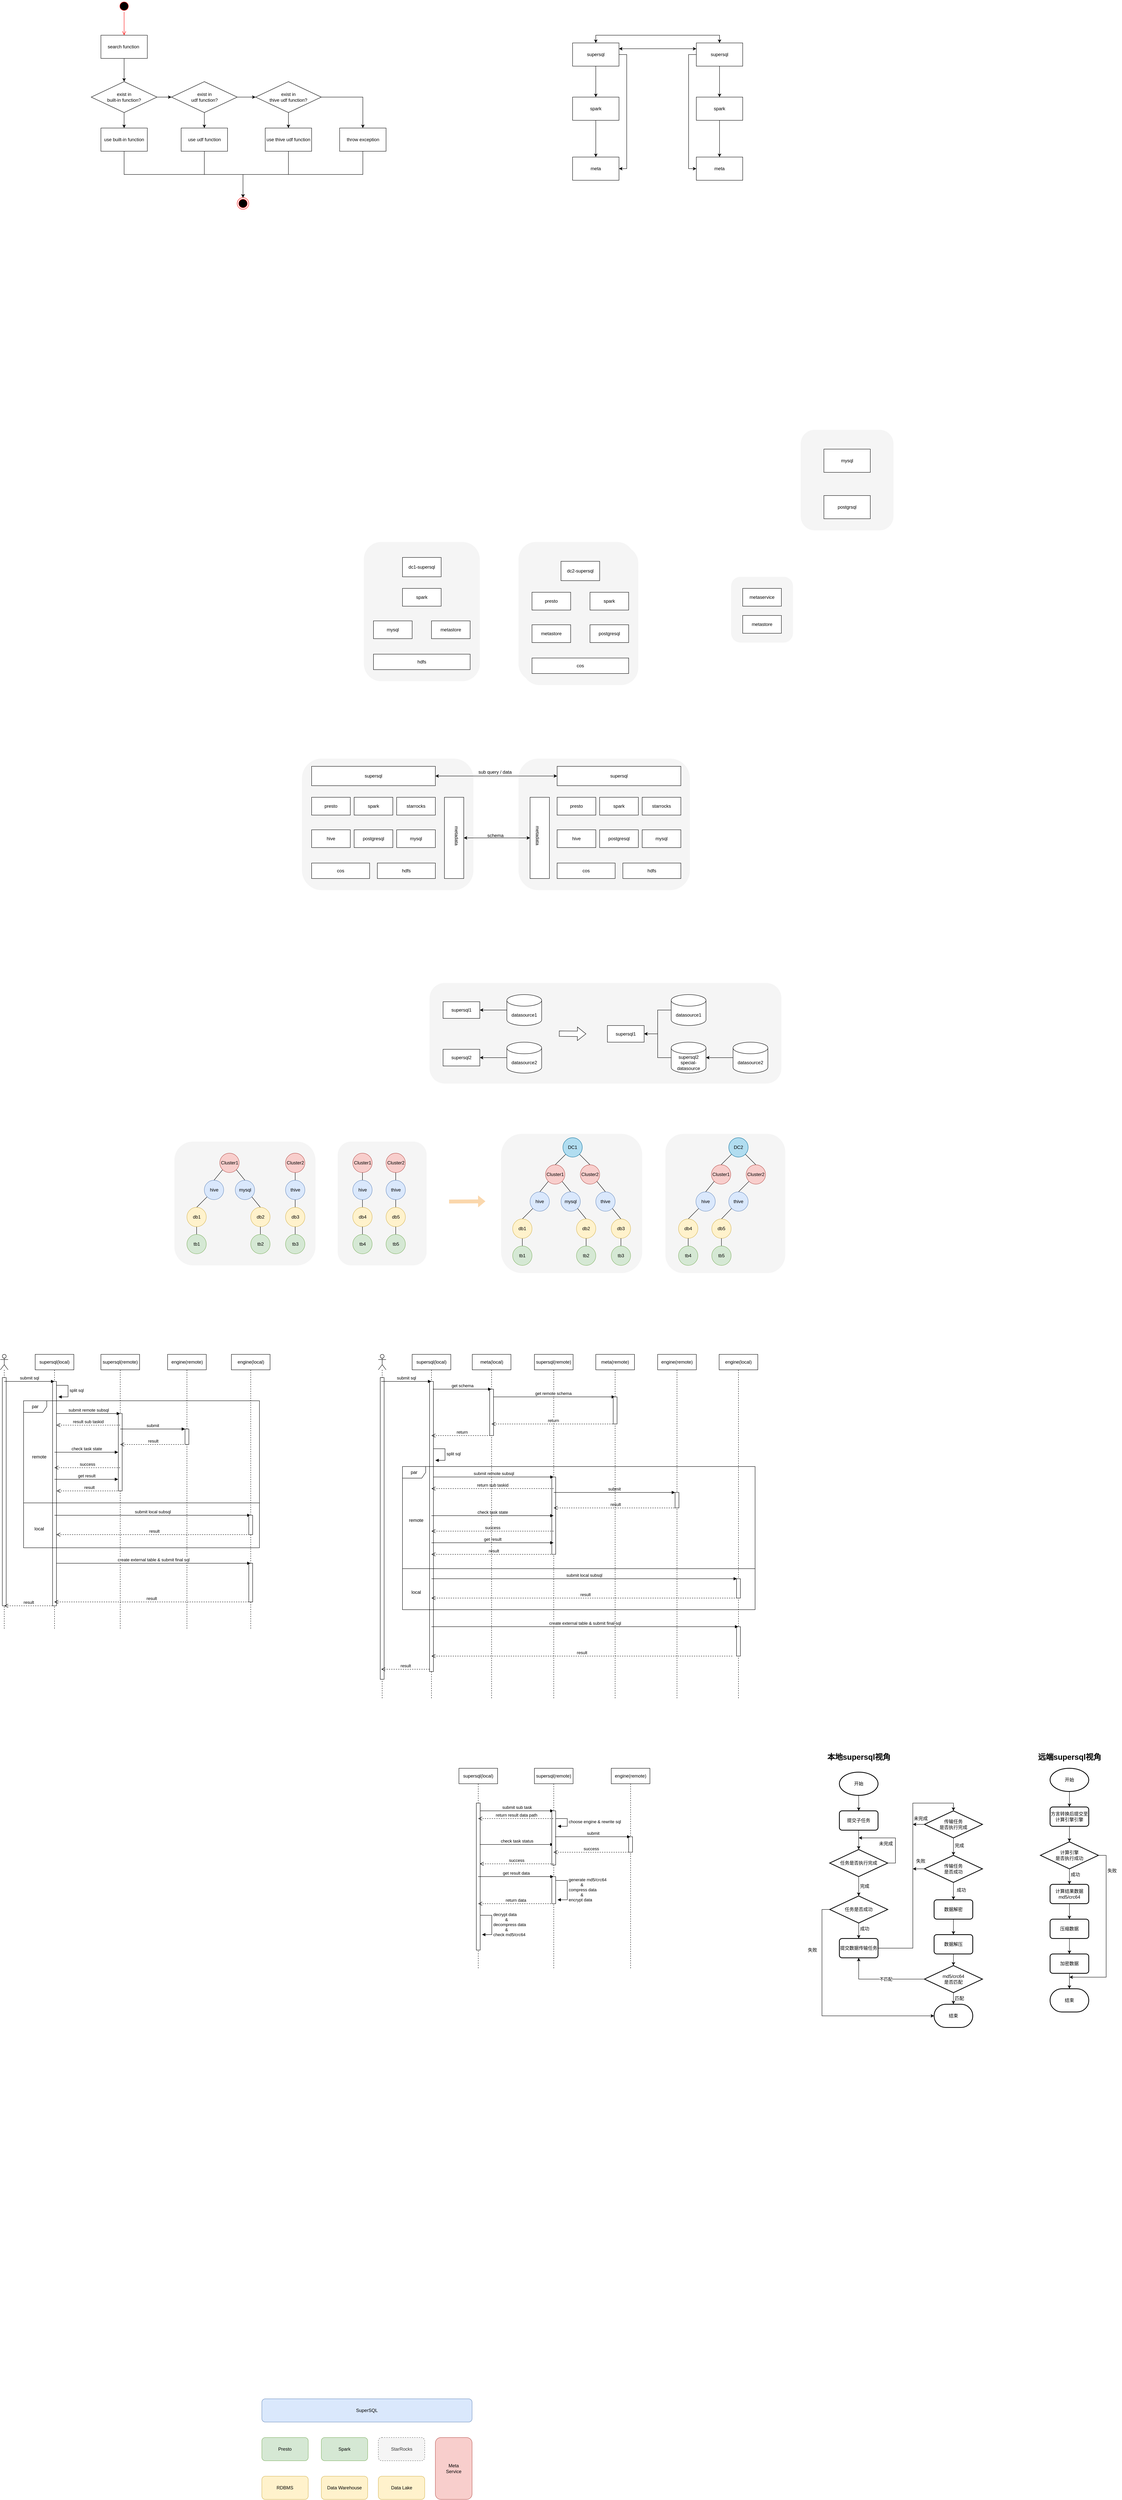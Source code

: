 <mxfile version="21.6.9" type="github">
  <diagram id="TlnSkBfOpNA6QtShhEIw" name="第 1 页">
    <mxGraphModel dx="2896" dy="790" grid="1" gridSize="10" guides="1" tooltips="1" connect="1" arrows="1" fold="1" page="1" pageScale="1" pageWidth="827" pageHeight="1169" math="0" shadow="0">
      <root>
        <mxCell id="0" />
        <mxCell id="1" parent="0" />
        <mxCell id="VO75mMiNTgfxBySx9SuO-57" value="" style="rounded=1;whiteSpace=wrap;html=1;fillColor=#f5f5f5;strokeColor=none;fontColor=#333333;" parent="1" vertex="1">
          <mxGeometry x="-560" y="2110" width="443.5" height="340" as="geometry" />
        </mxCell>
        <mxCell id="VO75mMiNTgfxBySx9SuO-201" value="" style="rounded=0;html=1;strokeColor=default;fillColor=#FFFFFF;horizontal=1;textDirection=ltr;whiteSpace=wrap;" parent="1" vertex="1">
          <mxGeometry x="-191.5" y="2210" width="50" height="210" as="geometry" />
        </mxCell>
        <mxCell id="VO75mMiNTgfxBySx9SuO-184" value="" style="rounded=1;whiteSpace=wrap;html=1;fillColor=#f5f5f5;strokeColor=none;fontColor=#333333;" parent="1" vertex="1">
          <mxGeometry y="2110" width="443.5" height="340" as="geometry" />
        </mxCell>
        <mxCell id="VO75mMiNTgfxBySx9SuO-179" value="" style="rounded=1;whiteSpace=wrap;html=1;fillColor=#f5f5f5;strokeColor=none;fontColor=#333333;" parent="1" vertex="1">
          <mxGeometry x="-890" y="3100" width="365" height="320" as="geometry" />
        </mxCell>
        <mxCell id="VO75mMiNTgfxBySx9SuO-180" value="" style="rounded=1;whiteSpace=wrap;html=1;fillColor=#f5f5f5;strokeColor=none;fontColor=#333333;" parent="1" vertex="1">
          <mxGeometry x="-467.5" y="3100" width="230" height="320" as="geometry" />
        </mxCell>
        <mxCell id="VO75mMiNTgfxBySx9SuO-144" value="" style="rounded=1;whiteSpace=wrap;html=1;fillColor=#f5f5f5;strokeColor=none;fontColor=#333333;" parent="1" vertex="1">
          <mxGeometry x="-45" y="3080" width="365" height="360" as="geometry" />
        </mxCell>
        <mxCell id="VO75mMiNTgfxBySx9SuO-143" value="" style="rounded=1;whiteSpace=wrap;html=1;fillColor=#f5f5f5;strokeColor=none;fontColor=#333333;" parent="1" vertex="1">
          <mxGeometry x="380" y="3080" width="310" height="360" as="geometry" />
        </mxCell>
        <mxCell id="VO75mMiNTgfxBySx9SuO-94" value="" style="rounded=1;whiteSpace=wrap;html=1;fillColor=#f5f5f5;strokeColor=none;fontColor=#333333;" parent="1" vertex="1">
          <mxGeometry x="-230" y="2690" width="910" height="260" as="geometry" />
        </mxCell>
        <mxCell id="VO75mMiNTgfxBySx9SuO-32" value="" style="rounded=1;whiteSpace=wrap;html=1;fillColor=#f5f5f5;strokeColor=none;fontColor=#333333;" parent="1" vertex="1">
          <mxGeometry y="1550" width="300" height="360" as="geometry" />
        </mxCell>
        <mxCell id="VO75mMiNTgfxBySx9SuO-17" value="" style="rounded=1;whiteSpace=wrap;html=1;fillColor=#f5f5f5;strokeColor=none;fontColor=#333333;" parent="1" vertex="1">
          <mxGeometry x="-400" y="1550" width="300" height="360" as="geometry" />
        </mxCell>
        <mxCell id="VO75mMiNTgfxBySx9SuO-7" style="edgeStyle=orthogonalEdgeStyle;rounded=0;orthogonalLoop=1;jettySize=auto;html=1;exitX=1;exitY=0.5;exitDx=0;exitDy=0;entryX=1;entryY=0.5;entryDx=0;entryDy=0;" parent="1" source="VO75mMiNTgfxBySx9SuO-1" target="VO75mMiNTgfxBySx9SuO-5" edge="1">
          <mxGeometry relative="1" as="geometry" />
        </mxCell>
        <mxCell id="VO75mMiNTgfxBySx9SuO-12" style="edgeStyle=orthogonalEdgeStyle;rounded=0;orthogonalLoop=1;jettySize=auto;html=1;exitX=0.5;exitY=1;exitDx=0;exitDy=0;entryX=0.5;entryY=0;entryDx=0;entryDy=0;" parent="1" source="VO75mMiNTgfxBySx9SuO-1" target="VO75mMiNTgfxBySx9SuO-2" edge="1">
          <mxGeometry relative="1" as="geometry" />
        </mxCell>
        <mxCell id="VO75mMiNTgfxBySx9SuO-14" style="edgeStyle=orthogonalEdgeStyle;rounded=0;orthogonalLoop=1;jettySize=auto;html=1;exitX=0.5;exitY=0;exitDx=0;exitDy=0;entryX=0.5;entryY=0;entryDx=0;entryDy=0;startArrow=classic;startFill=1;" parent="1" source="VO75mMiNTgfxBySx9SuO-1" target="VO75mMiNTgfxBySx9SuO-3" edge="1">
          <mxGeometry relative="1" as="geometry" />
        </mxCell>
        <mxCell id="VO75mMiNTgfxBySx9SuO-1" value="supersql" style="rounded=0;whiteSpace=wrap;html=1;" parent="1" vertex="1">
          <mxGeometry x="140" y="260" width="120" height="60" as="geometry" />
        </mxCell>
        <mxCell id="VO75mMiNTgfxBySx9SuO-13" style="edgeStyle=orthogonalEdgeStyle;rounded=0;orthogonalLoop=1;jettySize=auto;html=1;exitX=0.5;exitY=1;exitDx=0;exitDy=0;entryX=0.5;entryY=0;entryDx=0;entryDy=0;" parent="1" source="VO75mMiNTgfxBySx9SuO-2" target="VO75mMiNTgfxBySx9SuO-5" edge="1">
          <mxGeometry relative="1" as="geometry" />
        </mxCell>
        <mxCell id="VO75mMiNTgfxBySx9SuO-2" value="spark" style="rounded=0;whiteSpace=wrap;html=1;" parent="1" vertex="1">
          <mxGeometry x="140" y="400" width="120" height="60" as="geometry" />
        </mxCell>
        <mxCell id="VO75mMiNTgfxBySx9SuO-8" style="edgeStyle=orthogonalEdgeStyle;rounded=0;orthogonalLoop=1;jettySize=auto;html=1;exitX=0;exitY=0.5;exitDx=0;exitDy=0;entryX=0;entryY=0.5;entryDx=0;entryDy=0;" parent="1" source="VO75mMiNTgfxBySx9SuO-3" target="VO75mMiNTgfxBySx9SuO-6" edge="1">
          <mxGeometry relative="1" as="geometry" />
        </mxCell>
        <mxCell id="VO75mMiNTgfxBySx9SuO-9" style="edgeStyle=orthogonalEdgeStyle;rounded=0;orthogonalLoop=1;jettySize=auto;html=1;exitX=0;exitY=0.25;exitDx=0;exitDy=0;entryX=1;entryY=0.25;entryDx=0;entryDy=0;startArrow=classic;startFill=1;" parent="1" source="VO75mMiNTgfxBySx9SuO-3" target="VO75mMiNTgfxBySx9SuO-1" edge="1">
          <mxGeometry relative="1" as="geometry" />
        </mxCell>
        <mxCell id="VO75mMiNTgfxBySx9SuO-10" style="edgeStyle=orthogonalEdgeStyle;rounded=0;orthogonalLoop=1;jettySize=auto;html=1;exitX=0.5;exitY=1;exitDx=0;exitDy=0;" parent="1" source="VO75mMiNTgfxBySx9SuO-3" target="VO75mMiNTgfxBySx9SuO-4" edge="1">
          <mxGeometry relative="1" as="geometry" />
        </mxCell>
        <mxCell id="VO75mMiNTgfxBySx9SuO-3" value="supersql" style="rounded=0;whiteSpace=wrap;html=1;" parent="1" vertex="1">
          <mxGeometry x="460" y="260" width="120" height="60" as="geometry" />
        </mxCell>
        <mxCell id="VO75mMiNTgfxBySx9SuO-11" style="edgeStyle=orthogonalEdgeStyle;rounded=0;orthogonalLoop=1;jettySize=auto;html=1;exitX=0.5;exitY=1;exitDx=0;exitDy=0;entryX=0.5;entryY=0;entryDx=0;entryDy=0;" parent="1" source="VO75mMiNTgfxBySx9SuO-4" target="VO75mMiNTgfxBySx9SuO-6" edge="1">
          <mxGeometry relative="1" as="geometry" />
        </mxCell>
        <mxCell id="VO75mMiNTgfxBySx9SuO-4" value="spark" style="rounded=0;whiteSpace=wrap;html=1;" parent="1" vertex="1">
          <mxGeometry x="460" y="400" width="120" height="60" as="geometry" />
        </mxCell>
        <mxCell id="VO75mMiNTgfxBySx9SuO-5" value="meta" style="rounded=0;whiteSpace=wrap;html=1;" parent="1" vertex="1">
          <mxGeometry x="140" y="555" width="120" height="60" as="geometry" />
        </mxCell>
        <mxCell id="VO75mMiNTgfxBySx9SuO-6" value="meta" style="rounded=0;whiteSpace=wrap;html=1;" parent="1" vertex="1">
          <mxGeometry x="460" y="555" width="120" height="60" as="geometry" />
        </mxCell>
        <mxCell id="VO75mMiNTgfxBySx9SuO-15" value="dc1-supersql" style="rounded=0;whiteSpace=wrap;html=1;" parent="1" vertex="1">
          <mxGeometry x="-300" y="1590" width="100" height="50" as="geometry" />
        </mxCell>
        <mxCell id="VO75mMiNTgfxBySx9SuO-16" value="metastore" style="rounded=0;whiteSpace=wrap;html=1;" parent="1" vertex="1">
          <mxGeometry x="-225" y="1754" width="100" height="46" as="geometry" />
        </mxCell>
        <mxCell id="VO75mMiNTgfxBySx9SuO-22" value="spark" style="rounded=0;whiteSpace=wrap;html=1;" parent="1" vertex="1">
          <mxGeometry x="-300" y="1670" width="100" height="46" as="geometry" />
        </mxCell>
        <mxCell id="VO75mMiNTgfxBySx9SuO-23" value="hdfs" style="rounded=0;whiteSpace=wrap;html=1;" parent="1" vertex="1">
          <mxGeometry x="-375" y="1840" width="250" height="40" as="geometry" />
        </mxCell>
        <mxCell id="VO75mMiNTgfxBySx9SuO-24" value="" style="rounded=1;whiteSpace=wrap;html=1;fillColor=#f5f5f5;strokeColor=none;fontColor=#333333;" parent="1" vertex="1">
          <mxGeometry x="730" y="1260" width="240" height="260" as="geometry" />
        </mxCell>
        <mxCell id="VO75mMiNTgfxBySx9SuO-25" value="mysql" style="rounded=0;whiteSpace=wrap;html=1;" parent="1" vertex="1">
          <mxGeometry x="790" y="1310" width="120" height="60" as="geometry" />
        </mxCell>
        <mxCell id="VO75mMiNTgfxBySx9SuO-26" value="postgrsql" style="rounded=0;whiteSpace=wrap;html=1;" parent="1" vertex="1">
          <mxGeometry x="790" y="1430" width="120" height="60" as="geometry" />
        </mxCell>
        <mxCell id="VO75mMiNTgfxBySx9SuO-28" value="mysql" style="rounded=0;whiteSpace=wrap;html=1;" parent="1" vertex="1">
          <mxGeometry x="-375" y="1754" width="100" height="46" as="geometry" />
        </mxCell>
        <mxCell id="VO75mMiNTgfxBySx9SuO-33" value="dc2-supersql" style="rounded=0;whiteSpace=wrap;html=1;" parent="1" vertex="1">
          <mxGeometry x="100" y="1590" width="100" height="50" as="geometry" />
        </mxCell>
        <mxCell id="VO75mMiNTgfxBySx9SuO-38" value="presto" style="rounded=0;whiteSpace=wrap;html=1;" parent="1" vertex="1">
          <mxGeometry x="25" y="1670" width="100" height="46" as="geometry" />
        </mxCell>
        <mxCell id="VO75mMiNTgfxBySx9SuO-39" value="cos" style="rounded=0;whiteSpace=wrap;html=1;" parent="1" vertex="1">
          <mxGeometry x="25" y="1840" width="250" height="40" as="geometry" />
        </mxCell>
        <mxCell id="VO75mMiNTgfxBySx9SuO-40" value="postgresql" style="rounded=0;whiteSpace=wrap;html=1;" parent="1" vertex="1">
          <mxGeometry x="175" y="1754" width="100" height="46" as="geometry" />
        </mxCell>
        <mxCell id="VO75mMiNTgfxBySx9SuO-45" value="" style="rounded=1;whiteSpace=wrap;html=1;fillColor=#f5f5f5;strokeColor=none;fontColor=#333333;" parent="1" vertex="1">
          <mxGeometry x="550" y="1640" width="160" height="170" as="geometry" />
        </mxCell>
        <mxCell id="VO75mMiNTgfxBySx9SuO-46" value="metastore" style="rounded=0;whiteSpace=wrap;html=1;" parent="1" vertex="1">
          <mxGeometry x="580" y="1740" width="100" height="46" as="geometry" />
        </mxCell>
        <mxCell id="VO75mMiNTgfxBySx9SuO-47" value="metaservice" style="rounded=0;whiteSpace=wrap;html=1;" parent="1" vertex="1">
          <mxGeometry x="580" y="1670" width="100" height="46" as="geometry" />
        </mxCell>
        <mxCell id="VO75mMiNTgfxBySx9SuO-48" value="spark" style="rounded=0;whiteSpace=wrap;html=1;" parent="1" vertex="1">
          <mxGeometry x="175" y="1670" width="100" height="46" as="geometry" />
        </mxCell>
        <mxCell id="VO75mMiNTgfxBySx9SuO-49" value="metastore" style="rounded=0;whiteSpace=wrap;html=1;" parent="1" vertex="1">
          <mxGeometry x="25" y="1754" width="100" height="46" as="geometry" />
        </mxCell>
        <mxCell id="VO75mMiNTgfxBySx9SuO-50" value="" style="rounded=1;whiteSpace=wrap;html=1;fillColor=#f5f5f5;strokeColor=none;fontColor=#333333;" parent="1" vertex="1">
          <mxGeometry x="10" y="1560" width="300" height="360" as="geometry" />
        </mxCell>
        <mxCell id="VO75mMiNTgfxBySx9SuO-51" value="dc2-supersql" style="rounded=0;whiteSpace=wrap;html=1;" parent="1" vertex="1">
          <mxGeometry x="110" y="1600" width="100" height="50" as="geometry" />
        </mxCell>
        <mxCell id="VO75mMiNTgfxBySx9SuO-52" value="presto" style="rounded=0;whiteSpace=wrap;html=1;" parent="1" vertex="1">
          <mxGeometry x="35" y="1680" width="100" height="46" as="geometry" />
        </mxCell>
        <mxCell id="VO75mMiNTgfxBySx9SuO-53" value="cos" style="rounded=0;whiteSpace=wrap;html=1;" parent="1" vertex="1">
          <mxGeometry x="35" y="1850" width="250" height="40" as="geometry" />
        </mxCell>
        <mxCell id="VO75mMiNTgfxBySx9SuO-54" value="postgresql" style="rounded=0;whiteSpace=wrap;html=1;" parent="1" vertex="1">
          <mxGeometry x="185" y="1764" width="100" height="46" as="geometry" />
        </mxCell>
        <mxCell id="VO75mMiNTgfxBySx9SuO-55" value="spark" style="rounded=0;whiteSpace=wrap;html=1;" parent="1" vertex="1">
          <mxGeometry x="185" y="1680" width="100" height="46" as="geometry" />
        </mxCell>
        <mxCell id="VO75mMiNTgfxBySx9SuO-56" value="metastore" style="rounded=0;whiteSpace=wrap;html=1;" parent="1" vertex="1">
          <mxGeometry x="35" y="1764" width="100" height="46" as="geometry" />
        </mxCell>
        <mxCell id="VO75mMiNTgfxBySx9SuO-196" style="edgeStyle=none;rounded=0;orthogonalLoop=1;jettySize=auto;html=1;exitX=1;exitY=0.5;exitDx=0;exitDy=0;startArrow=classic;startFill=1;endArrow=classic;endFill=1;fillColor=#FFFFFF;" parent="1" source="VO75mMiNTgfxBySx9SuO-58" target="VO75mMiNTgfxBySx9SuO-185" edge="1">
          <mxGeometry relative="1" as="geometry" />
        </mxCell>
        <mxCell id="VO75mMiNTgfxBySx9SuO-58" value="supersql" style="rounded=0;whiteSpace=wrap;html=1;" parent="1" vertex="1">
          <mxGeometry x="-535" y="2130" width="320" height="50" as="geometry" />
        </mxCell>
        <mxCell id="VO75mMiNTgfxBySx9SuO-59" value="presto" style="rounded=0;whiteSpace=wrap;html=1;" parent="1" vertex="1">
          <mxGeometry x="-535" y="2210" width="100" height="46" as="geometry" />
        </mxCell>
        <mxCell id="VO75mMiNTgfxBySx9SuO-60" value="cos" style="rounded=0;whiteSpace=wrap;html=1;" parent="1" vertex="1">
          <mxGeometry x="-535" y="2380" width="150" height="40" as="geometry" />
        </mxCell>
        <mxCell id="VO75mMiNTgfxBySx9SuO-61" value="postgresql" style="rounded=0;whiteSpace=wrap;html=1;" parent="1" vertex="1">
          <mxGeometry x="-425" y="2294" width="100" height="46" as="geometry" />
        </mxCell>
        <mxCell id="VO75mMiNTgfxBySx9SuO-62" value="spark" style="rounded=0;whiteSpace=wrap;html=1;" parent="1" vertex="1">
          <mxGeometry x="-425" y="2210" width="100" height="46" as="geometry" />
        </mxCell>
        <mxCell id="VO75mMiNTgfxBySx9SuO-63" value="hive" style="rounded=0;whiteSpace=wrap;html=1;" parent="1" vertex="1">
          <mxGeometry x="-535" y="2294" width="100" height="46" as="geometry" />
        </mxCell>
        <mxCell id="VO75mMiNTgfxBySx9SuO-65" value="starrocks" style="rounded=0;whiteSpace=wrap;html=1;" parent="1" vertex="1">
          <mxGeometry x="-315" y="2210" width="100" height="46" as="geometry" />
        </mxCell>
        <mxCell id="VO75mMiNTgfxBySx9SuO-69" value="mysql" style="rounded=0;whiteSpace=wrap;html=1;" parent="1" vertex="1">
          <mxGeometry x="-315" y="2294" width="100" height="46" as="geometry" />
        </mxCell>
        <mxCell id="VO75mMiNTgfxBySx9SuO-70" value="hdfs" style="rounded=0;whiteSpace=wrap;html=1;" parent="1" vertex="1">
          <mxGeometry x="-365" y="2380" width="150" height="40" as="geometry" />
        </mxCell>
        <mxCell id="VO75mMiNTgfxBySx9SuO-74" value="supersql1" style="rounded=0;whiteSpace=wrap;html=1;" parent="1" vertex="1">
          <mxGeometry x="-195" y="2738.5" width="95" height="43" as="geometry" />
        </mxCell>
        <mxCell id="VO75mMiNTgfxBySx9SuO-79" style="edgeStyle=none;rounded=0;orthogonalLoop=1;jettySize=auto;html=1;exitX=0;exitY=0.5;exitDx=0;exitDy=0;exitPerimeter=0;entryX=1;entryY=0.5;entryDx=0;entryDy=0;startArrow=none;startFill=0;" parent="1" source="VO75mMiNTgfxBySx9SuO-76" target="VO75mMiNTgfxBySx9SuO-74" edge="1">
          <mxGeometry relative="1" as="geometry" />
        </mxCell>
        <mxCell id="VO75mMiNTgfxBySx9SuO-76" value="datasource1" style="shape=cylinder3;whiteSpace=wrap;html=1;boundedLbl=1;backgroundOutline=1;size=15;strokeColor=default;fillColor=#FFFFFF;" parent="1" vertex="1">
          <mxGeometry x="-30" y="2720" width="90" height="80" as="geometry" />
        </mxCell>
        <mxCell id="VO75mMiNTgfxBySx9SuO-80" style="edgeStyle=none;rounded=0;orthogonalLoop=1;jettySize=auto;html=1;exitX=0;exitY=0.5;exitDx=0;exitDy=0;exitPerimeter=0;entryX=1;entryY=0.5;entryDx=0;entryDy=0;startArrow=none;startFill=0;" parent="1" source="VO75mMiNTgfxBySx9SuO-77" target="VO75mMiNTgfxBySx9SuO-78" edge="1">
          <mxGeometry relative="1" as="geometry" />
        </mxCell>
        <mxCell id="VO75mMiNTgfxBySx9SuO-77" value="datasource2" style="shape=cylinder3;whiteSpace=wrap;html=1;boundedLbl=1;backgroundOutline=1;size=15;strokeColor=default;fillColor=#FFFFFF;" parent="1" vertex="1">
          <mxGeometry x="-30" y="2843" width="90" height="80" as="geometry" />
        </mxCell>
        <mxCell id="VO75mMiNTgfxBySx9SuO-78" value="supersql2" style="rounded=0;whiteSpace=wrap;html=1;" parent="1" vertex="1">
          <mxGeometry x="-195" y="2861.5" width="95" height="43" as="geometry" />
        </mxCell>
        <mxCell id="VO75mMiNTgfxBySx9SuO-81" value="supersql1" style="rounded=0;whiteSpace=wrap;html=1;" parent="1" vertex="1">
          <mxGeometry x="230" y="2800" width="95" height="43" as="geometry" />
        </mxCell>
        <mxCell id="VO75mMiNTgfxBySx9SuO-92" style="edgeStyle=orthogonalEdgeStyle;rounded=0;orthogonalLoop=1;jettySize=auto;html=1;exitX=0;exitY=0.5;exitDx=0;exitDy=0;exitPerimeter=0;entryX=1;entryY=0.5;entryDx=0;entryDy=0;startArrow=none;startFill=0;" parent="1" source="VO75mMiNTgfxBySx9SuO-83" target="VO75mMiNTgfxBySx9SuO-81" edge="1">
          <mxGeometry relative="1" as="geometry" />
        </mxCell>
        <mxCell id="VO75mMiNTgfxBySx9SuO-83" value="datasource1" style="shape=cylinder3;whiteSpace=wrap;html=1;boundedLbl=1;backgroundOutline=1;size=15;strokeColor=default;fillColor=#FFFFFF;" parent="1" vertex="1">
          <mxGeometry x="395" y="2720" width="90" height="80" as="geometry" />
        </mxCell>
        <mxCell id="VO75mMiNTgfxBySx9SuO-93" style="edgeStyle=orthogonalEdgeStyle;rounded=0;orthogonalLoop=1;jettySize=auto;html=1;exitX=0;exitY=0.5;exitDx=0;exitDy=0;exitPerimeter=0;entryX=1;entryY=0.5;entryDx=0;entryDy=0;startArrow=none;startFill=0;" parent="1" source="VO75mMiNTgfxBySx9SuO-85" target="VO75mMiNTgfxBySx9SuO-81" edge="1">
          <mxGeometry relative="1" as="geometry" />
        </mxCell>
        <mxCell id="VO75mMiNTgfxBySx9SuO-85" value="supersql2&lt;br&gt;special-datasource" style="shape=cylinder3;whiteSpace=wrap;html=1;boundedLbl=1;backgroundOutline=1;size=15;strokeColor=default;fillColor=#FFFFFF;" parent="1" vertex="1">
          <mxGeometry x="395" y="2843" width="90" height="80" as="geometry" />
        </mxCell>
        <mxCell id="VO75mMiNTgfxBySx9SuO-89" value="" style="shape=flexArrow;endArrow=classic;html=1;rounded=0;width=14;endSize=7.02;fillColor=#FFFFFF;" parent="1" edge="1">
          <mxGeometry width="50" height="50" relative="1" as="geometry">
            <mxPoint x="105" y="2821" as="sourcePoint" />
            <mxPoint x="175" y="2821.5" as="targetPoint" />
          </mxGeometry>
        </mxCell>
        <mxCell id="VO75mMiNTgfxBySx9SuO-90" style="edgeStyle=none;rounded=0;orthogonalLoop=1;jettySize=auto;html=1;exitX=0;exitY=0.5;exitDx=0;exitDy=0;exitPerimeter=0;entryX=1;entryY=0.5;entryDx=0;entryDy=0;startArrow=none;startFill=0;" parent="1" source="VO75mMiNTgfxBySx9SuO-91" edge="1">
          <mxGeometry relative="1" as="geometry">
            <mxPoint x="485" y="2883" as="targetPoint" />
          </mxGeometry>
        </mxCell>
        <mxCell id="VO75mMiNTgfxBySx9SuO-91" value="datasource2" style="shape=cylinder3;whiteSpace=wrap;html=1;boundedLbl=1;backgroundOutline=1;size=15;strokeColor=default;fillColor=#FFFFFF;" parent="1" vertex="1">
          <mxGeometry x="555" y="2843" width="90" height="80" as="geometry" />
        </mxCell>
        <mxCell id="VO75mMiNTgfxBySx9SuO-98" style="rounded=0;orthogonalLoop=1;jettySize=auto;html=1;exitX=0;exitY=1;exitDx=0;exitDy=0;entryX=0.5;entryY=0;entryDx=0;entryDy=0;startArrow=none;startFill=0;fillColor=#FFFFFF;endArrow=none;endFill=0;" parent="1" source="VO75mMiNTgfxBySx9SuO-95" target="VO75mMiNTgfxBySx9SuO-96" edge="1">
          <mxGeometry relative="1" as="geometry" />
        </mxCell>
        <mxCell id="VO75mMiNTgfxBySx9SuO-99" style="rounded=0;orthogonalLoop=1;jettySize=auto;html=1;exitX=1;exitY=1;exitDx=0;exitDy=0;entryX=0.5;entryY=0;entryDx=0;entryDy=0;startArrow=none;startFill=0;fillColor=#FFFFFF;endArrow=none;endFill=0;" parent="1" source="VO75mMiNTgfxBySx9SuO-95" target="VO75mMiNTgfxBySx9SuO-97" edge="1">
          <mxGeometry relative="1" as="geometry" />
        </mxCell>
        <mxCell id="VO75mMiNTgfxBySx9SuO-95" value="DC1" style="ellipse;whiteSpace=wrap;html=1;aspect=fixed;strokeColor=#10739e;fillColor=#b1ddf0;" parent="1" vertex="1">
          <mxGeometry x="115" y="3090" width="50" height="50" as="geometry" />
        </mxCell>
        <mxCell id="VO75mMiNTgfxBySx9SuO-104" style="edgeStyle=none;rounded=0;orthogonalLoop=1;jettySize=auto;html=1;exitX=1;exitY=1;exitDx=0;exitDy=0;entryX=0.5;entryY=0;entryDx=0;entryDy=0;startArrow=none;startFill=0;endArrow=none;endFill=0;fillColor=#FFFFFF;" parent="1" source="VO75mMiNTgfxBySx9SuO-96" target="VO75mMiNTgfxBySx9SuO-101" edge="1">
          <mxGeometry relative="1" as="geometry" />
        </mxCell>
        <mxCell id="VO75mMiNTgfxBySx9SuO-105" style="edgeStyle=none;rounded=0;orthogonalLoop=1;jettySize=auto;html=1;exitX=0;exitY=1;exitDx=0;exitDy=0;entryX=0.5;entryY=0;entryDx=0;entryDy=0;startArrow=none;startFill=0;endArrow=none;endFill=0;fillColor=#FFFFFF;" parent="1" source="VO75mMiNTgfxBySx9SuO-96" target="VO75mMiNTgfxBySx9SuO-100" edge="1">
          <mxGeometry relative="1" as="geometry" />
        </mxCell>
        <mxCell id="VO75mMiNTgfxBySx9SuO-96" value="Cluster1" style="ellipse;whiteSpace=wrap;html=1;aspect=fixed;strokeColor=#b85450;fillColor=#f8cecc;" parent="1" vertex="1">
          <mxGeometry x="70" y="3160" width="50" height="50" as="geometry" />
        </mxCell>
        <mxCell id="VO75mMiNTgfxBySx9SuO-103" style="edgeStyle=none;rounded=0;orthogonalLoop=1;jettySize=auto;html=1;exitX=1;exitY=1;exitDx=0;exitDy=0;entryX=0.5;entryY=0;entryDx=0;entryDy=0;startArrow=none;startFill=0;endArrow=none;endFill=0;fillColor=#FFFFFF;" parent="1" source="VO75mMiNTgfxBySx9SuO-97" target="VO75mMiNTgfxBySx9SuO-102" edge="1">
          <mxGeometry relative="1" as="geometry" />
        </mxCell>
        <mxCell id="VO75mMiNTgfxBySx9SuO-97" value="Cluster2" style="ellipse;whiteSpace=wrap;html=1;aspect=fixed;strokeColor=#b85450;fillColor=#f8cecc;" parent="1" vertex="1">
          <mxGeometry x="160" y="3160" width="50" height="50" as="geometry" />
        </mxCell>
        <mxCell id="VO75mMiNTgfxBySx9SuO-108" style="edgeStyle=none;rounded=0;orthogonalLoop=1;jettySize=auto;html=1;exitX=0;exitY=1;exitDx=0;exitDy=0;entryX=0.5;entryY=0;entryDx=0;entryDy=0;startArrow=none;startFill=0;endArrow=none;endFill=0;fillColor=#FFFFFF;" parent="1" source="VO75mMiNTgfxBySx9SuO-100" target="VO75mMiNTgfxBySx9SuO-106" edge="1">
          <mxGeometry relative="1" as="geometry" />
        </mxCell>
        <mxCell id="VO75mMiNTgfxBySx9SuO-100" value="hive" style="ellipse;whiteSpace=wrap;html=1;aspect=fixed;strokeColor=#6c8ebf;fillColor=#dae8fc;" parent="1" vertex="1">
          <mxGeometry x="30" y="3230" width="50" height="50" as="geometry" />
        </mxCell>
        <mxCell id="VO75mMiNTgfxBySx9SuO-111" style="edgeStyle=none;rounded=0;orthogonalLoop=1;jettySize=auto;html=1;exitX=1;exitY=1;exitDx=0;exitDy=0;entryX=0.5;entryY=0;entryDx=0;entryDy=0;startArrow=none;startFill=0;endArrow=none;endFill=0;fillColor=#FFFFFF;" parent="1" source="VO75mMiNTgfxBySx9SuO-101" target="VO75mMiNTgfxBySx9SuO-110" edge="1">
          <mxGeometry relative="1" as="geometry" />
        </mxCell>
        <mxCell id="VO75mMiNTgfxBySx9SuO-101" value="mysql" style="ellipse;whiteSpace=wrap;html=1;aspect=fixed;strokeColor=#6c8ebf;fillColor=#dae8fc;" parent="1" vertex="1">
          <mxGeometry x="110" y="3230" width="50" height="50" as="geometry" />
        </mxCell>
        <mxCell id="VO75mMiNTgfxBySx9SuO-113" style="edgeStyle=none;rounded=0;orthogonalLoop=1;jettySize=auto;html=1;exitX=1;exitY=1;exitDx=0;exitDy=0;entryX=0.5;entryY=0;entryDx=0;entryDy=0;startArrow=none;startFill=0;endArrow=none;endFill=0;fillColor=#FFFFFF;" parent="1" source="VO75mMiNTgfxBySx9SuO-102" target="VO75mMiNTgfxBySx9SuO-112" edge="1">
          <mxGeometry relative="1" as="geometry" />
        </mxCell>
        <mxCell id="VO75mMiNTgfxBySx9SuO-102" value="thive" style="ellipse;whiteSpace=wrap;html=1;aspect=fixed;strokeColor=#6c8ebf;fillColor=#dae8fc;" parent="1" vertex="1">
          <mxGeometry x="200" y="3230" width="50" height="50" as="geometry" />
        </mxCell>
        <mxCell id="VO75mMiNTgfxBySx9SuO-134" style="edgeStyle=none;rounded=0;orthogonalLoop=1;jettySize=auto;html=1;exitX=0.5;exitY=1;exitDx=0;exitDy=0;entryX=0.5;entryY=0;entryDx=0;entryDy=0;startArrow=none;startFill=0;endArrow=none;endFill=0;fillColor=#FFFFFF;" parent="1" source="VO75mMiNTgfxBySx9SuO-106" target="VO75mMiNTgfxBySx9SuO-133" edge="1">
          <mxGeometry relative="1" as="geometry" />
        </mxCell>
        <mxCell id="VO75mMiNTgfxBySx9SuO-106" value="db1" style="ellipse;whiteSpace=wrap;html=1;aspect=fixed;strokeColor=#d6b656;fillColor=#fff2cc;" parent="1" vertex="1">
          <mxGeometry x="-15" y="3300" width="50" height="50" as="geometry" />
        </mxCell>
        <mxCell id="VO75mMiNTgfxBySx9SuO-110" value="db2" style="ellipse;whiteSpace=wrap;html=1;aspect=fixed;strokeColor=#d6b656;fillColor=#fff2cc;" parent="1" vertex="1">
          <mxGeometry x="150" y="3300" width="50" height="50" as="geometry" />
        </mxCell>
        <mxCell id="VO75mMiNTgfxBySx9SuO-112" value="db3" style="ellipse;whiteSpace=wrap;html=1;aspect=fixed;strokeColor=#d6b656;fillColor=#fff2cc;" parent="1" vertex="1">
          <mxGeometry x="240" y="3300" width="50" height="50" as="geometry" />
        </mxCell>
        <mxCell id="VO75mMiNTgfxBySx9SuO-114" style="rounded=0;orthogonalLoop=1;jettySize=auto;html=1;exitX=0;exitY=1;exitDx=0;exitDy=0;entryX=0.5;entryY=0;entryDx=0;entryDy=0;startArrow=none;startFill=0;fillColor=#FFFFFF;endArrow=none;endFill=0;" parent="1" source="VO75mMiNTgfxBySx9SuO-116" target="VO75mMiNTgfxBySx9SuO-119" edge="1">
          <mxGeometry relative="1" as="geometry" />
        </mxCell>
        <mxCell id="VO75mMiNTgfxBySx9SuO-115" style="rounded=0;orthogonalLoop=1;jettySize=auto;html=1;exitX=1;exitY=1;exitDx=0;exitDy=0;entryX=0.5;entryY=0;entryDx=0;entryDy=0;startArrow=none;startFill=0;fillColor=#FFFFFF;endArrow=none;endFill=0;" parent="1" source="VO75mMiNTgfxBySx9SuO-116" target="VO75mMiNTgfxBySx9SuO-121" edge="1">
          <mxGeometry relative="1" as="geometry" />
        </mxCell>
        <mxCell id="VO75mMiNTgfxBySx9SuO-116" value="DC2" style="ellipse;whiteSpace=wrap;html=1;aspect=fixed;strokeColor=#10739e;fillColor=#b1ddf0;" parent="1" vertex="1">
          <mxGeometry x="544" y="3090" width="50" height="50" as="geometry" />
        </mxCell>
        <mxCell id="VO75mMiNTgfxBySx9SuO-118" style="edgeStyle=none;rounded=0;orthogonalLoop=1;jettySize=auto;html=1;exitX=0;exitY=1;exitDx=0;exitDy=0;entryX=0.5;entryY=0;entryDx=0;entryDy=0;startArrow=none;startFill=0;endArrow=none;endFill=0;fillColor=#FFFFFF;" parent="1" source="VO75mMiNTgfxBySx9SuO-119" target="VO75mMiNTgfxBySx9SuO-124" edge="1">
          <mxGeometry relative="1" as="geometry" />
        </mxCell>
        <mxCell id="VO75mMiNTgfxBySx9SuO-119" value="Cluster1" style="ellipse;whiteSpace=wrap;html=1;aspect=fixed;strokeColor=#b85450;fillColor=#f8cecc;" parent="1" vertex="1">
          <mxGeometry x="499" y="3160" width="50" height="50" as="geometry" />
        </mxCell>
        <mxCell id="VO75mMiNTgfxBySx9SuO-120" style="edgeStyle=none;rounded=0;orthogonalLoop=1;jettySize=auto;html=1;exitX=0;exitY=1;exitDx=0;exitDy=0;entryX=0.5;entryY=0;entryDx=0;entryDy=0;startArrow=none;startFill=0;endArrow=none;endFill=0;fillColor=#FFFFFF;" parent="1" source="VO75mMiNTgfxBySx9SuO-121" target="VO75mMiNTgfxBySx9SuO-128" edge="1">
          <mxGeometry relative="1" as="geometry" />
        </mxCell>
        <mxCell id="VO75mMiNTgfxBySx9SuO-121" value="Cluster2" style="ellipse;whiteSpace=wrap;html=1;aspect=fixed;strokeColor=#b85450;fillColor=#f8cecc;" parent="1" vertex="1">
          <mxGeometry x="589" y="3160" width="50" height="50" as="geometry" />
        </mxCell>
        <mxCell id="VO75mMiNTgfxBySx9SuO-122" style="edgeStyle=none;rounded=0;orthogonalLoop=1;jettySize=auto;html=1;exitX=0;exitY=1;exitDx=0;exitDy=0;entryX=0.5;entryY=0;entryDx=0;entryDy=0;startArrow=none;startFill=0;endArrow=none;endFill=0;fillColor=#FFFFFF;" parent="1" source="VO75mMiNTgfxBySx9SuO-124" target="VO75mMiNTgfxBySx9SuO-129" edge="1">
          <mxGeometry relative="1" as="geometry" />
        </mxCell>
        <mxCell id="VO75mMiNTgfxBySx9SuO-124" value="hive" style="ellipse;whiteSpace=wrap;html=1;aspect=fixed;strokeColor=#6c8ebf;fillColor=#dae8fc;" parent="1" vertex="1">
          <mxGeometry x="459" y="3230" width="50" height="50" as="geometry" />
        </mxCell>
        <mxCell id="VO75mMiNTgfxBySx9SuO-127" style="edgeStyle=none;rounded=0;orthogonalLoop=1;jettySize=auto;html=1;exitX=0;exitY=1;exitDx=0;exitDy=0;entryX=0.5;entryY=0;entryDx=0;entryDy=0;startArrow=none;startFill=0;endArrow=none;endFill=0;fillColor=#FFFFFF;" parent="1" source="VO75mMiNTgfxBySx9SuO-128" target="VO75mMiNTgfxBySx9SuO-132" edge="1">
          <mxGeometry relative="1" as="geometry" />
        </mxCell>
        <mxCell id="VO75mMiNTgfxBySx9SuO-128" value="thive" style="ellipse;whiteSpace=wrap;html=1;aspect=fixed;strokeColor=#6c8ebf;fillColor=#dae8fc;" parent="1" vertex="1">
          <mxGeometry x="544" y="3230" width="50" height="50" as="geometry" />
        </mxCell>
        <mxCell id="VO75mMiNTgfxBySx9SuO-129" value="db4" style="ellipse;whiteSpace=wrap;html=1;aspect=fixed;strokeColor=#d6b656;fillColor=#fff2cc;" parent="1" vertex="1">
          <mxGeometry x="414" y="3300" width="50" height="50" as="geometry" />
        </mxCell>
        <mxCell id="VO75mMiNTgfxBySx9SuO-132" value="db5" style="ellipse;whiteSpace=wrap;html=1;aspect=fixed;strokeColor=#d6b656;fillColor=#fff2cc;" parent="1" vertex="1">
          <mxGeometry x="500" y="3300" width="50" height="50" as="geometry" />
        </mxCell>
        <mxCell id="VO75mMiNTgfxBySx9SuO-133" value="tb1" style="ellipse;whiteSpace=wrap;html=1;aspect=fixed;strokeColor=#82b366;fillColor=#d5e8d4;" parent="1" vertex="1">
          <mxGeometry x="-15" y="3370" width="50" height="50" as="geometry" />
        </mxCell>
        <mxCell id="VO75mMiNTgfxBySx9SuO-135" style="edgeStyle=none;rounded=0;orthogonalLoop=1;jettySize=auto;html=1;exitX=0.5;exitY=1;exitDx=0;exitDy=0;entryX=0.5;entryY=0;entryDx=0;entryDy=0;startArrow=none;startFill=0;endArrow=none;endFill=0;fillColor=#FFFFFF;" parent="1" target="VO75mMiNTgfxBySx9SuO-136" edge="1">
          <mxGeometry relative="1" as="geometry">
            <mxPoint x="175" y="3350" as="sourcePoint" />
          </mxGeometry>
        </mxCell>
        <mxCell id="VO75mMiNTgfxBySx9SuO-136" value="tb2" style="ellipse;whiteSpace=wrap;html=1;aspect=fixed;strokeColor=#82b366;fillColor=#d5e8d4;" parent="1" vertex="1">
          <mxGeometry x="150" y="3370" width="50" height="50" as="geometry" />
        </mxCell>
        <mxCell id="VO75mMiNTgfxBySx9SuO-137" style="edgeStyle=none;rounded=0;orthogonalLoop=1;jettySize=auto;html=1;exitX=0.5;exitY=1;exitDx=0;exitDy=0;entryX=0.5;entryY=0;entryDx=0;entryDy=0;startArrow=none;startFill=0;endArrow=none;endFill=0;fillColor=#FFFFFF;" parent="1" target="VO75mMiNTgfxBySx9SuO-138" edge="1">
          <mxGeometry relative="1" as="geometry">
            <mxPoint x="265" y="3350" as="sourcePoint" />
          </mxGeometry>
        </mxCell>
        <mxCell id="VO75mMiNTgfxBySx9SuO-138" value="tb3" style="ellipse;whiteSpace=wrap;html=1;aspect=fixed;strokeColor=#82b366;fillColor=#d5e8d4;" parent="1" vertex="1">
          <mxGeometry x="240" y="3370" width="50" height="50" as="geometry" />
        </mxCell>
        <mxCell id="VO75mMiNTgfxBySx9SuO-139" style="edgeStyle=none;rounded=0;orthogonalLoop=1;jettySize=auto;html=1;exitX=0.5;exitY=1;exitDx=0;exitDy=0;entryX=0.5;entryY=0;entryDx=0;entryDy=0;startArrow=none;startFill=0;endArrow=none;endFill=0;fillColor=#FFFFFF;" parent="1" target="VO75mMiNTgfxBySx9SuO-140" edge="1">
          <mxGeometry relative="1" as="geometry">
            <mxPoint x="439" y="3350" as="sourcePoint" />
          </mxGeometry>
        </mxCell>
        <mxCell id="VO75mMiNTgfxBySx9SuO-140" value="tb4" style="ellipse;whiteSpace=wrap;html=1;aspect=fixed;strokeColor=#82b366;fillColor=#d5e8d4;" parent="1" vertex="1">
          <mxGeometry x="414" y="3370" width="50" height="50" as="geometry" />
        </mxCell>
        <mxCell id="VO75mMiNTgfxBySx9SuO-141" style="edgeStyle=none;rounded=0;orthogonalLoop=1;jettySize=auto;html=1;exitX=0.5;exitY=1;exitDx=0;exitDy=0;entryX=0.5;entryY=0;entryDx=0;entryDy=0;startArrow=none;startFill=0;endArrow=none;endFill=0;fillColor=#FFFFFF;" parent="1" source="VO75mMiNTgfxBySx9SuO-132" target="VO75mMiNTgfxBySx9SuO-142" edge="1">
          <mxGeometry relative="1" as="geometry">
            <mxPoint x="619" y="3350" as="sourcePoint" />
          </mxGeometry>
        </mxCell>
        <mxCell id="VO75mMiNTgfxBySx9SuO-142" value="tb5" style="ellipse;whiteSpace=wrap;html=1;aspect=fixed;strokeColor=#82b366;fillColor=#d5e8d4;" parent="1" vertex="1">
          <mxGeometry x="500" y="3370" width="50" height="50" as="geometry" />
        </mxCell>
        <mxCell id="VO75mMiNTgfxBySx9SuO-145" style="edgeStyle=none;rounded=0;orthogonalLoop=1;jettySize=auto;html=1;exitX=1;exitY=1;exitDx=0;exitDy=0;entryX=0.5;entryY=0;entryDx=0;entryDy=0;startArrow=none;startFill=0;endArrow=none;endFill=0;fillColor=#FFFFFF;" parent="1" source="VO75mMiNTgfxBySx9SuO-147" target="VO75mMiNTgfxBySx9SuO-153" edge="1">
          <mxGeometry relative="1" as="geometry" />
        </mxCell>
        <mxCell id="VO75mMiNTgfxBySx9SuO-146" style="edgeStyle=none;rounded=0;orthogonalLoop=1;jettySize=auto;html=1;exitX=0;exitY=1;exitDx=0;exitDy=0;entryX=0.5;entryY=0;entryDx=0;entryDy=0;startArrow=none;startFill=0;endArrow=none;endFill=0;fillColor=#FFFFFF;" parent="1" source="VO75mMiNTgfxBySx9SuO-147" target="VO75mMiNTgfxBySx9SuO-151" edge="1">
          <mxGeometry relative="1" as="geometry" />
        </mxCell>
        <mxCell id="VO75mMiNTgfxBySx9SuO-147" value="Cluster1" style="ellipse;whiteSpace=wrap;html=1;aspect=fixed;strokeColor=#b85450;fillColor=#f8cecc;" parent="1" vertex="1">
          <mxGeometry x="-772.5" y="3130" width="50" height="50" as="geometry" />
        </mxCell>
        <mxCell id="VO75mMiNTgfxBySx9SuO-148" style="edgeStyle=none;rounded=0;orthogonalLoop=1;jettySize=auto;html=1;exitX=0.5;exitY=1;exitDx=0;exitDy=0;entryX=0.5;entryY=0;entryDx=0;entryDy=0;startArrow=none;startFill=0;endArrow=none;endFill=0;fillColor=#FFFFFF;" parent="1" source="VO75mMiNTgfxBySx9SuO-149" target="VO75mMiNTgfxBySx9SuO-155" edge="1">
          <mxGeometry relative="1" as="geometry" />
        </mxCell>
        <mxCell id="VO75mMiNTgfxBySx9SuO-149" value="Cluster2" style="ellipse;whiteSpace=wrap;html=1;aspect=fixed;strokeColor=#b85450;fillColor=#f8cecc;" parent="1" vertex="1">
          <mxGeometry x="-602.5" y="3130" width="50" height="50" as="geometry" />
        </mxCell>
        <mxCell id="VO75mMiNTgfxBySx9SuO-150" style="edgeStyle=none;rounded=0;orthogonalLoop=1;jettySize=auto;html=1;exitX=0;exitY=1;exitDx=0;exitDy=0;entryX=0.5;entryY=0;entryDx=0;entryDy=0;startArrow=none;startFill=0;endArrow=none;endFill=0;fillColor=#FFFFFF;" parent="1" source="VO75mMiNTgfxBySx9SuO-151" target="VO75mMiNTgfxBySx9SuO-157" edge="1">
          <mxGeometry relative="1" as="geometry" />
        </mxCell>
        <mxCell id="VO75mMiNTgfxBySx9SuO-151" value="hive" style="ellipse;whiteSpace=wrap;html=1;aspect=fixed;strokeColor=#6c8ebf;fillColor=#dae8fc;" parent="1" vertex="1">
          <mxGeometry x="-812.5" y="3200" width="50" height="50" as="geometry" />
        </mxCell>
        <mxCell id="VO75mMiNTgfxBySx9SuO-152" style="edgeStyle=none;rounded=0;orthogonalLoop=1;jettySize=auto;html=1;exitX=1;exitY=1;exitDx=0;exitDy=0;entryX=0.5;entryY=0;entryDx=0;entryDy=0;startArrow=none;startFill=0;endArrow=none;endFill=0;fillColor=#FFFFFF;" parent="1" source="VO75mMiNTgfxBySx9SuO-153" target="VO75mMiNTgfxBySx9SuO-158" edge="1">
          <mxGeometry relative="1" as="geometry" />
        </mxCell>
        <mxCell id="VO75mMiNTgfxBySx9SuO-153" value="mysql" style="ellipse;whiteSpace=wrap;html=1;aspect=fixed;strokeColor=#6c8ebf;fillColor=#dae8fc;" parent="1" vertex="1">
          <mxGeometry x="-732.5" y="3200" width="50" height="50" as="geometry" />
        </mxCell>
        <mxCell id="VO75mMiNTgfxBySx9SuO-154" style="edgeStyle=none;rounded=0;orthogonalLoop=1;jettySize=auto;html=1;exitX=0.5;exitY=1;exitDx=0;exitDy=0;entryX=0.5;entryY=0;entryDx=0;entryDy=0;startArrow=none;startFill=0;endArrow=none;endFill=0;fillColor=#FFFFFF;" parent="1" source="VO75mMiNTgfxBySx9SuO-155" target="VO75mMiNTgfxBySx9SuO-159" edge="1">
          <mxGeometry relative="1" as="geometry" />
        </mxCell>
        <mxCell id="VO75mMiNTgfxBySx9SuO-155" value="thive" style="ellipse;whiteSpace=wrap;html=1;aspect=fixed;strokeColor=#6c8ebf;fillColor=#dae8fc;" parent="1" vertex="1">
          <mxGeometry x="-602.5" y="3200" width="50" height="50" as="geometry" />
        </mxCell>
        <mxCell id="VO75mMiNTgfxBySx9SuO-156" style="edgeStyle=none;rounded=0;orthogonalLoop=1;jettySize=auto;html=1;exitX=0.5;exitY=1;exitDx=0;exitDy=0;entryX=0.5;entryY=0;entryDx=0;entryDy=0;startArrow=none;startFill=0;endArrow=none;endFill=0;fillColor=#FFFFFF;" parent="1" source="VO75mMiNTgfxBySx9SuO-157" target="VO75mMiNTgfxBySx9SuO-170" edge="1">
          <mxGeometry relative="1" as="geometry" />
        </mxCell>
        <mxCell id="VO75mMiNTgfxBySx9SuO-157" value="db1" style="ellipse;whiteSpace=wrap;html=1;aspect=fixed;strokeColor=#d6b656;fillColor=#fff2cc;" parent="1" vertex="1">
          <mxGeometry x="-857.5" y="3270" width="50" height="50" as="geometry" />
        </mxCell>
        <mxCell id="VO75mMiNTgfxBySx9SuO-158" value="db2" style="ellipse;whiteSpace=wrap;html=1;aspect=fixed;strokeColor=#d6b656;fillColor=#fff2cc;" parent="1" vertex="1">
          <mxGeometry x="-692.5" y="3270" width="50" height="50" as="geometry" />
        </mxCell>
        <mxCell id="VO75mMiNTgfxBySx9SuO-159" value="db3" style="ellipse;whiteSpace=wrap;html=1;aspect=fixed;strokeColor=#d6b656;fillColor=#fff2cc;" parent="1" vertex="1">
          <mxGeometry x="-602.5" y="3270" width="50" height="50" as="geometry" />
        </mxCell>
        <mxCell id="VO75mMiNTgfxBySx9SuO-160" style="edgeStyle=none;rounded=0;orthogonalLoop=1;jettySize=auto;html=1;exitX=0.5;exitY=1;exitDx=0;exitDy=0;entryX=0.5;entryY=0;entryDx=0;entryDy=0;startArrow=none;startFill=0;endArrow=none;endFill=0;fillColor=#FFFFFF;" parent="1" source="VO75mMiNTgfxBySx9SuO-161" target="VO75mMiNTgfxBySx9SuO-165" edge="1">
          <mxGeometry relative="1" as="geometry" />
        </mxCell>
        <mxCell id="VO75mMiNTgfxBySx9SuO-161" value="Cluster1" style="ellipse;whiteSpace=wrap;html=1;aspect=fixed;strokeColor=#b85450;fillColor=#f8cecc;" parent="1" vertex="1">
          <mxGeometry x="-428.5" y="3130" width="50" height="50" as="geometry" />
        </mxCell>
        <mxCell id="VO75mMiNTgfxBySx9SuO-162" style="edgeStyle=none;rounded=0;orthogonalLoop=1;jettySize=auto;html=1;exitX=0.5;exitY=1;exitDx=0;exitDy=0;entryX=0.5;entryY=0;entryDx=0;entryDy=0;startArrow=none;startFill=0;endArrow=none;endFill=0;fillColor=#FFFFFF;" parent="1" source="VO75mMiNTgfxBySx9SuO-163" target="VO75mMiNTgfxBySx9SuO-167" edge="1">
          <mxGeometry relative="1" as="geometry" />
        </mxCell>
        <mxCell id="VO75mMiNTgfxBySx9SuO-163" value="Cluster2" style="ellipse;whiteSpace=wrap;html=1;aspect=fixed;strokeColor=#b85450;fillColor=#f8cecc;" parent="1" vertex="1">
          <mxGeometry x="-342.5" y="3130" width="50" height="50" as="geometry" />
        </mxCell>
        <mxCell id="VO75mMiNTgfxBySx9SuO-164" style="edgeStyle=none;rounded=0;orthogonalLoop=1;jettySize=auto;html=1;exitX=0.5;exitY=1;exitDx=0;exitDy=0;entryX=0.5;entryY=0;entryDx=0;entryDy=0;startArrow=none;startFill=0;endArrow=none;endFill=0;fillColor=#FFFFFF;" parent="1" source="VO75mMiNTgfxBySx9SuO-165" target="VO75mMiNTgfxBySx9SuO-168" edge="1">
          <mxGeometry relative="1" as="geometry" />
        </mxCell>
        <mxCell id="VO75mMiNTgfxBySx9SuO-165" value="hive" style="ellipse;whiteSpace=wrap;html=1;aspect=fixed;strokeColor=#6c8ebf;fillColor=#dae8fc;" parent="1" vertex="1">
          <mxGeometry x="-428.5" y="3200" width="50" height="50" as="geometry" />
        </mxCell>
        <mxCell id="VO75mMiNTgfxBySx9SuO-166" style="edgeStyle=none;rounded=0;orthogonalLoop=1;jettySize=auto;html=1;exitX=0.5;exitY=1;exitDx=0;exitDy=0;entryX=0.5;entryY=0;entryDx=0;entryDy=0;startArrow=none;startFill=0;endArrow=none;endFill=0;fillColor=#FFFFFF;" parent="1" source="VO75mMiNTgfxBySx9SuO-167" target="VO75mMiNTgfxBySx9SuO-169" edge="1">
          <mxGeometry relative="1" as="geometry" />
        </mxCell>
        <mxCell id="VO75mMiNTgfxBySx9SuO-167" value="thive" style="ellipse;whiteSpace=wrap;html=1;aspect=fixed;strokeColor=#6c8ebf;fillColor=#dae8fc;" parent="1" vertex="1">
          <mxGeometry x="-342.5" y="3200" width="50" height="50" as="geometry" />
        </mxCell>
        <mxCell id="VO75mMiNTgfxBySx9SuO-168" value="db4" style="ellipse;whiteSpace=wrap;html=1;aspect=fixed;strokeColor=#d6b656;fillColor=#fff2cc;" parent="1" vertex="1">
          <mxGeometry x="-428.5" y="3270" width="50" height="50" as="geometry" />
        </mxCell>
        <mxCell id="VO75mMiNTgfxBySx9SuO-169" value="db5" style="ellipse;whiteSpace=wrap;html=1;aspect=fixed;strokeColor=#d6b656;fillColor=#fff2cc;" parent="1" vertex="1">
          <mxGeometry x="-342.5" y="3270" width="50" height="50" as="geometry" />
        </mxCell>
        <mxCell id="VO75mMiNTgfxBySx9SuO-170" value="tb1" style="ellipse;whiteSpace=wrap;html=1;aspect=fixed;strokeColor=#82b366;fillColor=#d5e8d4;" parent="1" vertex="1">
          <mxGeometry x="-857.5" y="3340" width="50" height="50" as="geometry" />
        </mxCell>
        <mxCell id="VO75mMiNTgfxBySx9SuO-171" style="edgeStyle=none;rounded=0;orthogonalLoop=1;jettySize=auto;html=1;exitX=0.5;exitY=1;exitDx=0;exitDy=0;entryX=0.5;entryY=0;entryDx=0;entryDy=0;startArrow=none;startFill=0;endArrow=none;endFill=0;fillColor=#FFFFFF;" parent="1" target="VO75mMiNTgfxBySx9SuO-172" edge="1">
          <mxGeometry relative="1" as="geometry">
            <mxPoint x="-667.5" y="3320" as="sourcePoint" />
          </mxGeometry>
        </mxCell>
        <mxCell id="VO75mMiNTgfxBySx9SuO-172" value="tb2" style="ellipse;whiteSpace=wrap;html=1;aspect=fixed;strokeColor=#82b366;fillColor=#d5e8d4;" parent="1" vertex="1">
          <mxGeometry x="-692.5" y="3340" width="50" height="50" as="geometry" />
        </mxCell>
        <mxCell id="VO75mMiNTgfxBySx9SuO-173" style="edgeStyle=none;rounded=0;orthogonalLoop=1;jettySize=auto;html=1;exitX=0.5;exitY=1;exitDx=0;exitDy=0;entryX=0.5;entryY=0;entryDx=0;entryDy=0;startArrow=none;startFill=0;endArrow=none;endFill=0;fillColor=#FFFFFF;" parent="1" target="VO75mMiNTgfxBySx9SuO-174" edge="1">
          <mxGeometry relative="1" as="geometry">
            <mxPoint x="-577.5" y="3320" as="sourcePoint" />
          </mxGeometry>
        </mxCell>
        <mxCell id="VO75mMiNTgfxBySx9SuO-174" value="tb3" style="ellipse;whiteSpace=wrap;html=1;aspect=fixed;strokeColor=#82b366;fillColor=#d5e8d4;" parent="1" vertex="1">
          <mxGeometry x="-602.5" y="3340" width="50" height="50" as="geometry" />
        </mxCell>
        <mxCell id="VO75mMiNTgfxBySx9SuO-175" style="edgeStyle=none;rounded=0;orthogonalLoop=1;jettySize=auto;html=1;exitX=0.5;exitY=1;exitDx=0;exitDy=0;entryX=0.5;entryY=0;entryDx=0;entryDy=0;startArrow=none;startFill=0;endArrow=none;endFill=0;fillColor=#FFFFFF;" parent="1" target="VO75mMiNTgfxBySx9SuO-176" edge="1">
          <mxGeometry relative="1" as="geometry">
            <mxPoint x="-403.5" y="3320" as="sourcePoint" />
          </mxGeometry>
        </mxCell>
        <mxCell id="VO75mMiNTgfxBySx9SuO-176" value="tb4" style="ellipse;whiteSpace=wrap;html=1;aspect=fixed;strokeColor=#82b366;fillColor=#d5e8d4;" parent="1" vertex="1">
          <mxGeometry x="-428.5" y="3340" width="50" height="50" as="geometry" />
        </mxCell>
        <mxCell id="VO75mMiNTgfxBySx9SuO-177" style="edgeStyle=none;rounded=0;orthogonalLoop=1;jettySize=auto;html=1;exitX=0.5;exitY=1;exitDx=0;exitDy=0;entryX=0.5;entryY=0;entryDx=0;entryDy=0;startArrow=none;startFill=0;endArrow=none;endFill=0;fillColor=#FFFFFF;" parent="1" source="VO75mMiNTgfxBySx9SuO-169" target="VO75mMiNTgfxBySx9SuO-178" edge="1">
          <mxGeometry relative="1" as="geometry">
            <mxPoint x="-223.5" y="3320" as="sourcePoint" />
          </mxGeometry>
        </mxCell>
        <mxCell id="VO75mMiNTgfxBySx9SuO-178" value="tb5" style="ellipse;whiteSpace=wrap;html=1;aspect=fixed;strokeColor=#82b366;fillColor=#d5e8d4;" parent="1" vertex="1">
          <mxGeometry x="-342.5" y="3340" width="50" height="50" as="geometry" />
        </mxCell>
        <mxCell id="VO75mMiNTgfxBySx9SuO-181" value="" style="shape=flexArrow;endArrow=classic;html=1;rounded=0;fillColor=#fad7ac;strokeColor=none;" parent="1" edge="1">
          <mxGeometry width="50" height="50" relative="1" as="geometry">
            <mxPoint x="-180" y="3255" as="sourcePoint" />
            <mxPoint x="-85" y="3254.5" as="targetPoint" />
          </mxGeometry>
        </mxCell>
        <mxCell id="VO75mMiNTgfxBySx9SuO-198" style="edgeStyle=none;rounded=0;orthogonalLoop=1;jettySize=auto;html=1;exitX=1;exitY=0.5;exitDx=0;exitDy=0;entryX=0;entryY=0.5;entryDx=0;entryDy=0;startArrow=classic;startFill=1;endArrow=classic;endFill=1;fillColor=#FFFFFF;" parent="1" source="VO75mMiNTgfxBySx9SuO-201" target="VO75mMiNTgfxBySx9SuO-194" edge="1">
          <mxGeometry relative="1" as="geometry">
            <mxPoint x="-136.5" y="2315" as="sourcePoint" />
          </mxGeometry>
        </mxCell>
        <mxCell id="VO75mMiNTgfxBySx9SuO-183" value="&lt;span style=&quot;color: rgb(0, 0, 0); font-family: Helvetica; font-size: 12px; font-style: normal; font-variant-ligatures: normal; font-variant-caps: normal; font-weight: 400; letter-spacing: normal; orphans: 2; text-align: center; text-indent: 0px; text-transform: none; widows: 2; word-spacing: 0px; -webkit-text-stroke-width: 0px; background-color: rgb(251, 251, 251); text-decoration-thickness: initial; text-decoration-style: initial; text-decoration-color: initial; float: none; display: inline !important;&quot;&gt;metadata&lt;/span&gt;" style="text;whiteSpace=wrap;html=1;rotation=90;" parent="1" vertex="1">
          <mxGeometry x="-206.5" y="2302" width="80" height="40" as="geometry" />
        </mxCell>
        <mxCell id="VO75mMiNTgfxBySx9SuO-185" value="supersql" style="rounded=0;whiteSpace=wrap;html=1;" parent="1" vertex="1">
          <mxGeometry x="100" y="2130" width="320" height="50" as="geometry" />
        </mxCell>
        <mxCell id="VO75mMiNTgfxBySx9SuO-186" value="presto" style="rounded=0;whiteSpace=wrap;html=1;" parent="1" vertex="1">
          <mxGeometry x="100" y="2210" width="100" height="46" as="geometry" />
        </mxCell>
        <mxCell id="VO75mMiNTgfxBySx9SuO-187" value="cos" style="rounded=0;whiteSpace=wrap;html=1;" parent="1" vertex="1">
          <mxGeometry x="100" y="2380" width="150" height="40" as="geometry" />
        </mxCell>
        <mxCell id="VO75mMiNTgfxBySx9SuO-188" value="postgresql" style="rounded=0;whiteSpace=wrap;html=1;" parent="1" vertex="1">
          <mxGeometry x="210" y="2294" width="100" height="46" as="geometry" />
        </mxCell>
        <mxCell id="VO75mMiNTgfxBySx9SuO-189" value="spark" style="rounded=0;whiteSpace=wrap;html=1;" parent="1" vertex="1">
          <mxGeometry x="210" y="2210" width="100" height="46" as="geometry" />
        </mxCell>
        <mxCell id="VO75mMiNTgfxBySx9SuO-190" value="hive" style="rounded=0;whiteSpace=wrap;html=1;" parent="1" vertex="1">
          <mxGeometry x="100" y="2294" width="100" height="46" as="geometry" />
        </mxCell>
        <mxCell id="VO75mMiNTgfxBySx9SuO-191" value="starrocks" style="rounded=0;whiteSpace=wrap;html=1;" parent="1" vertex="1">
          <mxGeometry x="320" y="2210" width="100" height="46" as="geometry" />
        </mxCell>
        <mxCell id="VO75mMiNTgfxBySx9SuO-192" value="mysql" style="rounded=0;whiteSpace=wrap;html=1;" parent="1" vertex="1">
          <mxGeometry x="320" y="2294" width="100" height="46" as="geometry" />
        </mxCell>
        <mxCell id="VO75mMiNTgfxBySx9SuO-193" value="hdfs" style="rounded=0;whiteSpace=wrap;html=1;" parent="1" vertex="1">
          <mxGeometry x="270" y="2380" width="150" height="40" as="geometry" />
        </mxCell>
        <mxCell id="VO75mMiNTgfxBySx9SuO-194" value="" style="rounded=0;html=1;strokeColor=default;fillColor=#FFFFFF;horizontal=1;textDirection=ltr;whiteSpace=wrap;" parent="1" vertex="1">
          <mxGeometry x="30" y="2210" width="50" height="210" as="geometry" />
        </mxCell>
        <mxCell id="VO75mMiNTgfxBySx9SuO-195" value="&lt;span style=&quot;color: rgb(0, 0, 0); font-family: Helvetica; font-size: 12px; font-style: normal; font-variant-ligatures: normal; font-variant-caps: normal; font-weight: 400; letter-spacing: normal; orphans: 2; text-align: center; text-indent: 0px; text-transform: none; widows: 2; word-spacing: 0px; -webkit-text-stroke-width: 0px; background-color: rgb(251, 251, 251); text-decoration-thickness: initial; text-decoration-style: initial; text-decoration-color: initial; float: none; display: inline !important;&quot;&gt;metadata&lt;/span&gt;" style="text;whiteSpace=wrap;html=1;rotation=90;" parent="1" vertex="1">
          <mxGeometry x="3" y="2302" width="80" height="40" as="geometry" />
        </mxCell>
        <mxCell id="VO75mMiNTgfxBySx9SuO-199" value="sub query / data" style="text;html=1;align=center;verticalAlign=middle;resizable=0;points=[];autosize=1;strokeColor=none;fillColor=none;" parent="1" vertex="1">
          <mxGeometry x="-116.5" y="2130" width="110" height="30" as="geometry" />
        </mxCell>
        <mxCell id="VO75mMiNTgfxBySx9SuO-200" value="schema" style="text;html=1;align=center;verticalAlign=middle;resizable=0;points=[];autosize=1;strokeColor=none;fillColor=none;" parent="1" vertex="1">
          <mxGeometry x="-95" y="2294" width="70" height="30" as="geometry" />
        </mxCell>
        <mxCell id="uIXqNWh35cygcHmUGlyw-1" value="" style="shape=umlLifeline;participant=umlActor;perimeter=lifelinePerimeter;whiteSpace=wrap;html=1;container=1;collapsible=0;recursiveResize=0;verticalAlign=top;spacingTop=36;outlineConnect=0;" parent="1" vertex="1">
          <mxGeometry x="-1340" y="3650" width="20" height="710" as="geometry" />
        </mxCell>
        <mxCell id="uIXqNWh35cygcHmUGlyw-5" value="" style="html=1;points=[];perimeter=orthogonalPerimeter;" parent="uIXqNWh35cygcHmUGlyw-1" vertex="1">
          <mxGeometry x="5" y="60" width="10" height="590" as="geometry" />
        </mxCell>
        <mxCell id="uIXqNWh35cygcHmUGlyw-2" value="supersql(local)" style="shape=umlLifeline;perimeter=lifelinePerimeter;whiteSpace=wrap;html=1;container=1;collapsible=0;recursiveResize=0;outlineConnect=0;" parent="1" vertex="1">
          <mxGeometry x="-1250" y="3650" width="100" height="710" as="geometry" />
        </mxCell>
        <mxCell id="uIXqNWh35cygcHmUGlyw-6" value="" style="html=1;points=[];perimeter=orthogonalPerimeter;" parent="uIXqNWh35cygcHmUGlyw-2" vertex="1">
          <mxGeometry x="45" y="70" width="10" height="580" as="geometry" />
        </mxCell>
        <mxCell id="uIXqNWh35cygcHmUGlyw-13" value="split sql" style="edgeStyle=orthogonalEdgeStyle;html=1;align=left;spacingLeft=2;endArrow=block;rounded=0;" parent="uIXqNWh35cygcHmUGlyw-2" edge="1">
          <mxGeometry relative="1" as="geometry">
            <mxPoint x="55" y="80" as="sourcePoint" />
            <Array as="points">
              <mxPoint x="85" y="80" />
              <mxPoint x="85" y="110" />
              <mxPoint x="60" y="110" />
            </Array>
            <mxPoint x="60" y="110" as="targetPoint" />
          </mxGeometry>
        </mxCell>
        <mxCell id="uIXqNWh35cygcHmUGlyw-37" value="result" style="html=1;verticalAlign=bottom;endArrow=open;dashed=1;endSize=8;rounded=0;" parent="uIXqNWh35cygcHmUGlyw-2" edge="1">
          <mxGeometry relative="1" as="geometry">
            <mxPoint x="45" y="650" as="sourcePoint" />
            <mxPoint x="-80" y="650" as="targetPoint" />
          </mxGeometry>
        </mxCell>
        <mxCell id="uIXqNWh35cygcHmUGlyw-3" value="supersql(remote)" style="shape=umlLifeline;perimeter=lifelinePerimeter;whiteSpace=wrap;html=1;container=1;collapsible=0;recursiveResize=0;outlineConnect=0;" parent="1" vertex="1">
          <mxGeometry x="-1080" y="3650" width="100" height="710" as="geometry" />
        </mxCell>
        <mxCell id="uIXqNWh35cygcHmUGlyw-10" value="" style="html=1;points=[];perimeter=orthogonalPerimeter;" parent="uIXqNWh35cygcHmUGlyw-3" vertex="1">
          <mxGeometry x="45" y="153" width="10" height="200" as="geometry" />
        </mxCell>
        <mxCell id="uIXqNWh35cygcHmUGlyw-32" value="submit local subsql" style="html=1;verticalAlign=bottom;endArrow=block;rounded=0;" parent="uIXqNWh35cygcHmUGlyw-3" edge="1">
          <mxGeometry width="80" relative="1" as="geometry">
            <mxPoint x="-120" y="416" as="sourcePoint" />
            <mxPoint x="387" y="416" as="targetPoint" />
          </mxGeometry>
        </mxCell>
        <mxCell id="GXLASytTKJ29xjDGswkM-3" value="result sub taskid" style="html=1;verticalAlign=bottom;endArrow=open;dashed=1;endSize=8;rounded=0;" parent="uIXqNWh35cygcHmUGlyw-3" edge="1">
          <mxGeometry relative="1" as="geometry">
            <mxPoint x="49.5" y="183" as="sourcePoint" />
            <mxPoint x="-115" y="183" as="targetPoint" />
            <Array as="points">
              <mxPoint x="5.5" y="183" />
            </Array>
          </mxGeometry>
        </mxCell>
        <mxCell id="GXLASytTKJ29xjDGswkM-11" value="result" style="html=1;verticalAlign=bottom;endArrow=open;dashed=1;endSize=8;rounded=0;" parent="uIXqNWh35cygcHmUGlyw-3" edge="1">
          <mxGeometry relative="1" as="geometry">
            <mxPoint x="55" y="353" as="sourcePoint" />
            <mxPoint x="-114.5" y="353" as="targetPoint" />
          </mxGeometry>
        </mxCell>
        <mxCell id="uIXqNWh35cygcHmUGlyw-9" value="submit sql" style="html=1;verticalAlign=bottom;endArrow=block;rounded=0;" parent="1" target="uIXqNWh35cygcHmUGlyw-2" edge="1">
          <mxGeometry width="80" relative="1" as="geometry">
            <mxPoint x="-1330" y="3720" as="sourcePoint" />
            <mxPoint x="-1250" y="3720" as="targetPoint" />
          </mxGeometry>
        </mxCell>
        <mxCell id="uIXqNWh35cygcHmUGlyw-14" value="submit remote subsql" style="html=1;verticalAlign=bottom;endArrow=block;rounded=0;" parent="1" edge="1">
          <mxGeometry width="80" relative="1" as="geometry">
            <mxPoint x="-1195" y="3803" as="sourcePoint" />
            <mxPoint x="-1030.5" y="3803" as="targetPoint" />
            <Array as="points">
              <mxPoint x="-1070" y="3803" />
            </Array>
          </mxGeometry>
        </mxCell>
        <mxCell id="uIXqNWh35cygcHmUGlyw-21" value="remote" style="text;html=1;align=center;verticalAlign=middle;resizable=0;points=[];autosize=1;strokeColor=none;fillColor=none;" parent="1" vertex="1">
          <mxGeometry x="-1270" y="3900" width="60" height="30" as="geometry" />
        </mxCell>
        <mxCell id="uIXqNWh35cygcHmUGlyw-22" value="local" style="text;html=1;align=center;verticalAlign=middle;resizable=0;points=[];autosize=1;strokeColor=none;fillColor=none;" parent="1" vertex="1">
          <mxGeometry x="-1265" y="4086" width="50" height="30" as="geometry" />
        </mxCell>
        <mxCell id="uIXqNWh35cygcHmUGlyw-24" value="engine(remote)" style="shape=umlLifeline;perimeter=lifelinePerimeter;whiteSpace=wrap;html=1;container=1;collapsible=0;recursiveResize=0;outlineConnect=0;" parent="1" vertex="1">
          <mxGeometry x="-907.5" y="3650" width="100" height="710" as="geometry" />
        </mxCell>
        <mxCell id="uIXqNWh35cygcHmUGlyw-25" value="" style="html=1;points=[];perimeter=orthogonalPerimeter;" parent="uIXqNWh35cygcHmUGlyw-24" vertex="1">
          <mxGeometry x="45" y="193" width="10" height="40" as="geometry" />
        </mxCell>
        <mxCell id="uIXqNWh35cygcHmUGlyw-27" value="engine(local)" style="shape=umlLifeline;perimeter=lifelinePerimeter;whiteSpace=wrap;html=1;container=1;collapsible=0;recursiveResize=0;outlineConnect=0;" parent="1" vertex="1">
          <mxGeometry x="-742.5" y="3650" width="100" height="710" as="geometry" />
        </mxCell>
        <mxCell id="uIXqNWh35cygcHmUGlyw-28" value="" style="html=1;points=[];perimeter=orthogonalPerimeter;" parent="uIXqNWh35cygcHmUGlyw-27" vertex="1">
          <mxGeometry x="45" y="416" width="10" height="50" as="geometry" />
        </mxCell>
        <mxCell id="uIXqNWh35cygcHmUGlyw-33" value="result" style="html=1;verticalAlign=bottom;endArrow=open;dashed=1;endSize=8;rounded=0;" parent="uIXqNWh35cygcHmUGlyw-27" edge="1">
          <mxGeometry relative="1" as="geometry">
            <mxPoint x="52.77" y="466" as="sourcePoint" />
            <mxPoint x="-452.5" y="466" as="targetPoint" />
          </mxGeometry>
        </mxCell>
        <mxCell id="uIXqNWh35cygcHmUGlyw-36" value="result" style="html=1;verticalAlign=bottom;endArrow=open;dashed=1;endSize=8;rounded=0;" parent="uIXqNWh35cygcHmUGlyw-27" edge="1">
          <mxGeometry relative="1" as="geometry">
            <mxPoint x="45" y="640" as="sourcePoint" />
            <mxPoint x="-458" y="640" as="targetPoint" />
          </mxGeometry>
        </mxCell>
        <mxCell id="GXLASytTKJ29xjDGswkM-2" value="" style="html=1;points=[];perimeter=orthogonalPerimeter;" parent="uIXqNWh35cygcHmUGlyw-27" vertex="1">
          <mxGeometry x="45" y="540" width="10" height="100" as="geometry" />
        </mxCell>
        <mxCell id="uIXqNWh35cygcHmUGlyw-30" value="submit" style="html=1;verticalAlign=bottom;endArrow=block;rounded=0;" parent="1" target="uIXqNWh35cygcHmUGlyw-25" edge="1">
          <mxGeometry width="80" relative="1" as="geometry">
            <mxPoint x="-1030" y="3843" as="sourcePoint" />
            <mxPoint x="-950" y="3813" as="targetPoint" />
          </mxGeometry>
        </mxCell>
        <mxCell id="GXLASytTKJ29xjDGswkM-4" value="result" style="html=1;verticalAlign=bottom;endArrow=open;dashed=1;endSize=8;rounded=0;" parent="1" edge="1">
          <mxGeometry relative="1" as="geometry">
            <mxPoint x="-860" y="3883" as="sourcePoint" />
            <mxPoint x="-1030" y="3883" as="targetPoint" />
            <Array as="points">
              <mxPoint x="-909.5" y="3883" />
            </Array>
          </mxGeometry>
        </mxCell>
        <mxCell id="GXLASytTKJ29xjDGswkM-5" value="check task state" style="html=1;verticalAlign=bottom;endArrow=block;rounded=0;" parent="1" edge="1">
          <mxGeometry width="80" relative="1" as="geometry">
            <mxPoint x="-1200" y="3903" as="sourcePoint" />
            <mxPoint x="-1035.5" y="3903" as="targetPoint" />
            <Array as="points">
              <mxPoint x="-1075" y="3903" />
            </Array>
          </mxGeometry>
        </mxCell>
        <mxCell id="GXLASytTKJ29xjDGswkM-9" value="success" style="html=1;verticalAlign=bottom;endArrow=open;dashed=1;endSize=8;rounded=0;" parent="1" edge="1">
          <mxGeometry relative="1" as="geometry">
            <mxPoint x="-1030.5" y="3943" as="sourcePoint" />
            <mxPoint x="-1200" y="3943" as="targetPoint" />
          </mxGeometry>
        </mxCell>
        <mxCell id="GXLASytTKJ29xjDGswkM-10" value="get result" style="html=1;verticalAlign=bottom;endArrow=block;rounded=0;" parent="1" edge="1">
          <mxGeometry width="80" relative="1" as="geometry">
            <mxPoint x="-1200" y="3973" as="sourcePoint" />
            <mxPoint x="-1035.5" y="3973" as="targetPoint" />
            <Array as="points">
              <mxPoint x="-1075" y="3973" />
            </Array>
          </mxGeometry>
        </mxCell>
        <mxCell id="uIXqNWh35cygcHmUGlyw-18" value="par" style="shape=umlFrame;whiteSpace=wrap;html=1;" parent="1" vertex="1">
          <mxGeometry x="-1280" y="3770" width="610" height="380" as="geometry" />
        </mxCell>
        <mxCell id="GXLASytTKJ29xjDGswkM-14" value="" style="line;strokeWidth=1;fillColor=none;align=left;verticalAlign=middle;spacingTop=-1;spacingLeft=3;spacingRight=3;rotatable=0;labelPosition=right;points=[];portConstraint=eastwest;strokeColor=inherit;" parent="1" vertex="1">
          <mxGeometry x="-1280" y="4030" width="610" height="8" as="geometry" />
        </mxCell>
        <mxCell id="uIXqNWh35cygcHmUGlyw-35" value="create external table &amp;amp; submit final sql" style="html=1;verticalAlign=bottom;endArrow=block;rounded=0;" parent="1" edge="1">
          <mxGeometry width="80" relative="1" as="geometry">
            <mxPoint x="-1195" y="4190" as="sourcePoint" />
            <mxPoint x="-693" y="4190" as="targetPoint" />
            <Array as="points">
              <mxPoint x="-870" y="4190" />
            </Array>
            <mxPoint as="offset" />
          </mxGeometry>
        </mxCell>
        <mxCell id="GXLASytTKJ29xjDGswkM-19" value="" style="shape=umlLifeline;participant=umlActor;perimeter=lifelinePerimeter;whiteSpace=wrap;html=1;container=1;collapsible=0;recursiveResize=0;verticalAlign=top;spacingTop=36;outlineConnect=0;" parent="1" vertex="1">
          <mxGeometry x="-362.5" y="3650" width="20" height="890" as="geometry" />
        </mxCell>
        <mxCell id="GXLASytTKJ29xjDGswkM-20" value="" style="html=1;points=[];perimeter=orthogonalPerimeter;" parent="GXLASytTKJ29xjDGswkM-19" vertex="1">
          <mxGeometry x="5" y="60" width="10" height="780" as="geometry" />
        </mxCell>
        <mxCell id="GXLASytTKJ29xjDGswkM-21" value="supersql(local)" style="shape=umlLifeline;perimeter=lifelinePerimeter;whiteSpace=wrap;html=1;container=1;collapsible=0;recursiveResize=0;outlineConnect=0;" parent="1" vertex="1">
          <mxGeometry x="-275" y="3650" width="100" height="890" as="geometry" />
        </mxCell>
        <mxCell id="GXLASytTKJ29xjDGswkM-22" value="" style="html=1;points=[];perimeter=orthogonalPerimeter;" parent="GXLASytTKJ29xjDGswkM-21" vertex="1">
          <mxGeometry x="45" y="70" width="10" height="750" as="geometry" />
        </mxCell>
        <mxCell id="GXLASytTKJ29xjDGswkM-23" value="split sql" style="edgeStyle=orthogonalEdgeStyle;html=1;align=left;spacingLeft=2;endArrow=block;rounded=0;" parent="GXLASytTKJ29xjDGswkM-21" edge="1">
          <mxGeometry relative="1" as="geometry">
            <mxPoint x="55" y="244" as="sourcePoint" />
            <Array as="points">
              <mxPoint x="85" y="244" />
              <mxPoint x="85" y="274" />
              <mxPoint x="60" y="274" />
            </Array>
            <mxPoint x="60" y="274" as="targetPoint" />
          </mxGeometry>
        </mxCell>
        <mxCell id="GXLASytTKJ29xjDGswkM-24" value="result" style="html=1;verticalAlign=bottom;endArrow=open;dashed=1;endSize=8;rounded=0;" parent="GXLASytTKJ29xjDGswkM-21" edge="1">
          <mxGeometry relative="1" as="geometry">
            <mxPoint x="45" y="814" as="sourcePoint" />
            <mxPoint x="-80" y="814" as="targetPoint" />
          </mxGeometry>
        </mxCell>
        <mxCell id="GXLASytTKJ29xjDGswkM-25" value="supersql(remote)" style="shape=umlLifeline;perimeter=lifelinePerimeter;whiteSpace=wrap;html=1;container=1;collapsible=0;recursiveResize=0;outlineConnect=0;" parent="1" vertex="1">
          <mxGeometry x="41.25" y="3650" width="100" height="890" as="geometry" />
        </mxCell>
        <mxCell id="GXLASytTKJ29xjDGswkM-26" value="" style="html=1;points=[];perimeter=orthogonalPerimeter;" parent="GXLASytTKJ29xjDGswkM-25" vertex="1">
          <mxGeometry x="45" y="317" width="10" height="200" as="geometry" />
        </mxCell>
        <mxCell id="GXLASytTKJ29xjDGswkM-28" value="return sub taskid" style="html=1;verticalAlign=bottom;endArrow=open;dashed=1;endSize=8;rounded=0;" parent="GXLASytTKJ29xjDGswkM-25" target="GXLASytTKJ29xjDGswkM-21" edge="1">
          <mxGeometry relative="1" as="geometry">
            <mxPoint x="49.5" y="347" as="sourcePoint" />
            <mxPoint x="-115" y="347" as="targetPoint" />
            <Array as="points">
              <mxPoint x="5.5" y="347" />
            </Array>
          </mxGeometry>
        </mxCell>
        <mxCell id="GXLASytTKJ29xjDGswkM-29" value="result" style="html=1;verticalAlign=bottom;endArrow=open;dashed=1;endSize=8;rounded=0;" parent="GXLASytTKJ29xjDGswkM-25" target="GXLASytTKJ29xjDGswkM-21" edge="1">
          <mxGeometry relative="1" as="geometry">
            <mxPoint x="55" y="517" as="sourcePoint" />
            <mxPoint x="-114.5" y="517" as="targetPoint" />
          </mxGeometry>
        </mxCell>
        <mxCell id="GXLASytTKJ29xjDGswkM-67" value="get remote schema" style="html=1;verticalAlign=bottom;endArrow=block;rounded=0;" parent="GXLASytTKJ29xjDGswkM-25" target="GXLASytTKJ29xjDGswkM-54" edge="1">
          <mxGeometry width="80" relative="1" as="geometry">
            <mxPoint x="-111.25" y="110" as="sourcePoint" />
            <mxPoint x="40.25" y="110" as="targetPoint" />
          </mxGeometry>
        </mxCell>
        <mxCell id="GXLASytTKJ29xjDGswkM-30" value="submit sql" style="html=1;verticalAlign=bottom;endArrow=block;rounded=0;" parent="1" target="GXLASytTKJ29xjDGswkM-21" edge="1">
          <mxGeometry width="80" relative="1" as="geometry">
            <mxPoint x="-355" y="3720" as="sourcePoint" />
            <mxPoint x="-275" y="3720" as="targetPoint" />
          </mxGeometry>
        </mxCell>
        <mxCell id="GXLASytTKJ29xjDGswkM-31" value="submit remote subsql" style="html=1;verticalAlign=bottom;endArrow=block;rounded=0;" parent="1" target="GXLASytTKJ29xjDGswkM-25" edge="1">
          <mxGeometry width="80" relative="1" as="geometry">
            <mxPoint x="-220" y="3967" as="sourcePoint" />
            <mxPoint x="-55.5" y="3967" as="targetPoint" />
            <Array as="points">
              <mxPoint x="-95" y="3967" />
            </Array>
          </mxGeometry>
        </mxCell>
        <mxCell id="GXLASytTKJ29xjDGswkM-32" value="remote" style="text;html=1;align=center;verticalAlign=middle;resizable=0;points=[];autosize=1;strokeColor=none;fillColor=none;" parent="1" vertex="1">
          <mxGeometry x="-295" y="4064" width="60" height="30" as="geometry" />
        </mxCell>
        <mxCell id="GXLASytTKJ29xjDGswkM-33" value="local" style="text;html=1;align=center;verticalAlign=middle;resizable=0;points=[];autosize=1;strokeColor=none;fillColor=none;" parent="1" vertex="1">
          <mxGeometry x="-290" y="4250" width="50" height="30" as="geometry" />
        </mxCell>
        <mxCell id="GXLASytTKJ29xjDGswkM-34" value="engine(remote)" style="shape=umlLifeline;perimeter=lifelinePerimeter;whiteSpace=wrap;html=1;container=1;collapsible=0;recursiveResize=0;outlineConnect=0;" parent="1" vertex="1">
          <mxGeometry x="360" y="3650" width="100" height="890" as="geometry" />
        </mxCell>
        <mxCell id="GXLASytTKJ29xjDGswkM-35" value="" style="html=1;points=[];perimeter=orthogonalPerimeter;" parent="GXLASytTKJ29xjDGswkM-34" vertex="1">
          <mxGeometry x="45" y="357" width="10" height="40" as="geometry" />
        </mxCell>
        <mxCell id="GXLASytTKJ29xjDGswkM-36" value="engine(local)" style="shape=umlLifeline;perimeter=lifelinePerimeter;whiteSpace=wrap;html=1;container=1;collapsible=0;recursiveResize=0;outlineConnect=0;" parent="1" vertex="1">
          <mxGeometry x="519" y="3650" width="100" height="890" as="geometry" />
        </mxCell>
        <mxCell id="GXLASytTKJ29xjDGswkM-37" value="" style="html=1;points=[];perimeter=orthogonalPerimeter;" parent="GXLASytTKJ29xjDGswkM-36" vertex="1">
          <mxGeometry x="45" y="580" width="10" height="50" as="geometry" />
        </mxCell>
        <mxCell id="GXLASytTKJ29xjDGswkM-38" value="result" style="html=1;verticalAlign=bottom;endArrow=open;dashed=1;endSize=8;rounded=0;" parent="GXLASytTKJ29xjDGswkM-36" target="GXLASytTKJ29xjDGswkM-21" edge="1">
          <mxGeometry relative="1" as="geometry">
            <mxPoint x="52.77" y="630" as="sourcePoint" />
            <mxPoint x="-452.5" y="630" as="targetPoint" />
          </mxGeometry>
        </mxCell>
        <mxCell id="GXLASytTKJ29xjDGswkM-40" value="" style="html=1;points=[];perimeter=orthogonalPerimeter;" parent="GXLASytTKJ29xjDGswkM-36" vertex="1">
          <mxGeometry x="45" y="704" width="10" height="76" as="geometry" />
        </mxCell>
        <mxCell id="GXLASytTKJ29xjDGswkM-41" value="submit" style="html=1;verticalAlign=bottom;endArrow=block;rounded=0;" parent="1" target="GXLASytTKJ29xjDGswkM-35" edge="1">
          <mxGeometry width="80" relative="1" as="geometry">
            <mxPoint x="91.25" y="4007" as="sourcePoint" />
            <mxPoint x="171.25" y="3977" as="targetPoint" />
          </mxGeometry>
        </mxCell>
        <mxCell id="GXLASytTKJ29xjDGswkM-42" value="result" style="html=1;verticalAlign=bottom;endArrow=open;dashed=1;endSize=8;rounded=0;" parent="1" source="GXLASytTKJ29xjDGswkM-34" edge="1">
          <mxGeometry relative="1" as="geometry">
            <mxPoint x="261.25" y="4047" as="sourcePoint" />
            <mxPoint x="91.25" y="4047" as="targetPoint" />
            <Array as="points">
              <mxPoint x="211.75" y="4047" />
            </Array>
          </mxGeometry>
        </mxCell>
        <mxCell id="GXLASytTKJ29xjDGswkM-43" value="check task state" style="html=1;verticalAlign=bottom;endArrow=block;rounded=0;" parent="1" target="GXLASytTKJ29xjDGswkM-25" edge="1">
          <mxGeometry width="80" relative="1" as="geometry">
            <mxPoint x="-225" y="4067" as="sourcePoint" />
            <mxPoint x="-60.5" y="4067" as="targetPoint" />
            <Array as="points">
              <mxPoint x="-100" y="4067" />
            </Array>
          </mxGeometry>
        </mxCell>
        <mxCell id="GXLASytTKJ29xjDGswkM-44" value="success" style="html=1;verticalAlign=bottom;endArrow=open;dashed=1;endSize=8;rounded=0;" parent="1" source="GXLASytTKJ29xjDGswkM-25" edge="1">
          <mxGeometry relative="1" as="geometry">
            <mxPoint x="-55.5" y="4107" as="sourcePoint" />
            <mxPoint x="-225" y="4107" as="targetPoint" />
          </mxGeometry>
        </mxCell>
        <mxCell id="GXLASytTKJ29xjDGswkM-45" value="get result" style="html=1;verticalAlign=bottom;endArrow=block;rounded=0;" parent="1" target="GXLASytTKJ29xjDGswkM-25" edge="1">
          <mxGeometry width="80" relative="1" as="geometry">
            <mxPoint x="-225" y="4137" as="sourcePoint" />
            <mxPoint x="-60.5" y="4137" as="targetPoint" />
            <Array as="points">
              <mxPoint x="-100" y="4137" />
            </Array>
          </mxGeometry>
        </mxCell>
        <mxCell id="GXLASytTKJ29xjDGswkM-46" value="par" style="shape=umlFrame;whiteSpace=wrap;html=1;" parent="1" vertex="1">
          <mxGeometry x="-300" y="3940" width="912" height="370" as="geometry" />
        </mxCell>
        <mxCell id="GXLASytTKJ29xjDGswkM-48" value="create external table &amp;amp; submit final sql" style="html=1;verticalAlign=bottom;endArrow=block;rounded=0;" parent="1" target="GXLASytTKJ29xjDGswkM-36" edge="1">
          <mxGeometry width="80" relative="1" as="geometry">
            <mxPoint x="-225" y="4354" as="sourcePoint" />
            <mxPoint x="282" y="4354" as="targetPoint" />
            <Array as="points">
              <mxPoint x="105" y="4354" />
            </Array>
            <mxPoint as="offset" />
          </mxGeometry>
        </mxCell>
        <mxCell id="GXLASytTKJ29xjDGswkM-50" value="meta(local)" style="shape=umlLifeline;perimeter=lifelinePerimeter;whiteSpace=wrap;html=1;container=1;collapsible=0;recursiveResize=0;outlineConnect=0;" parent="1" vertex="1">
          <mxGeometry x="-119.5" y="3650" width="100" height="890" as="geometry" />
        </mxCell>
        <mxCell id="GXLASytTKJ29xjDGswkM-60" value="" style="html=1;points=[];perimeter=orthogonalPerimeter;" parent="GXLASytTKJ29xjDGswkM-50" vertex="1">
          <mxGeometry x="45" y="90" width="10" height="120" as="geometry" />
        </mxCell>
        <mxCell id="GXLASytTKJ29xjDGswkM-54" value="meta(remote)" style="shape=umlLifeline;perimeter=lifelinePerimeter;whiteSpace=wrap;html=1;container=1;collapsible=0;recursiveResize=0;outlineConnect=0;" parent="1" vertex="1">
          <mxGeometry x="200" y="3650" width="100" height="890" as="geometry" />
        </mxCell>
        <mxCell id="GXLASytTKJ29xjDGswkM-66" value="" style="html=1;points=[];perimeter=orthogonalPerimeter;" parent="GXLASytTKJ29xjDGswkM-54" vertex="1">
          <mxGeometry x="45" y="110" width="10" height="70" as="geometry" />
        </mxCell>
        <mxCell id="GXLASytTKJ29xjDGswkM-27" value="submit local subsql" style="html=1;verticalAlign=bottom;endArrow=block;rounded=0;entryX=0.1;entryY=0;entryDx=0;entryDy=0;entryPerimeter=0;" parent="1" source="GXLASytTKJ29xjDGswkM-21" target="GXLASytTKJ29xjDGswkM-37" edge="1">
          <mxGeometry width="80" relative="1" as="geometry">
            <mxPoint x="-78.75" y="4230" as="sourcePoint" />
            <mxPoint x="428.25" y="4230" as="targetPoint" />
          </mxGeometry>
        </mxCell>
        <mxCell id="GXLASytTKJ29xjDGswkM-39" value="result" style="html=1;verticalAlign=bottom;endArrow=open;dashed=1;endSize=8;rounded=0;" parent="1" target="GXLASytTKJ29xjDGswkM-21" edge="1">
          <mxGeometry relative="1" as="geometry">
            <mxPoint x="553" y="4430" as="sourcePoint" />
            <mxPoint x="50" y="4430" as="targetPoint" />
          </mxGeometry>
        </mxCell>
        <mxCell id="GXLASytTKJ29xjDGswkM-61" value="get schema" style="html=1;verticalAlign=bottom;endArrow=block;rounded=0;" parent="1" target="GXLASytTKJ29xjDGswkM-50" edge="1">
          <mxGeometry width="80" relative="1" as="geometry">
            <mxPoint x="-221.5" y="3740" as="sourcePoint" />
            <mxPoint x="-141.5" y="3740" as="targetPoint" />
          </mxGeometry>
        </mxCell>
        <mxCell id="GXLASytTKJ29xjDGswkM-65" value="return" style="html=1;verticalAlign=bottom;endArrow=open;dashed=1;endSize=8;rounded=0;exitX=0.75;exitY=1;exitDx=0;exitDy=0;exitPerimeter=0;" parent="1" source="GXLASytTKJ29xjDGswkM-60" target="GXLASytTKJ29xjDGswkM-21" edge="1">
          <mxGeometry relative="1" as="geometry">
            <mxPoint x="-64.5" y="3830" as="sourcePoint" />
            <mxPoint x="-144.5" y="3830" as="targetPoint" />
            <Array as="points">
              <mxPoint x="-110" y="3860" />
            </Array>
          </mxGeometry>
        </mxCell>
        <mxCell id="GXLASytTKJ29xjDGswkM-68" value="return" style="html=1;verticalAlign=bottom;endArrow=open;dashed=1;endSize=8;rounded=0;exitX=0.75;exitY=1;exitDx=0;exitDy=0;exitPerimeter=0;" parent="1" target="GXLASytTKJ29xjDGswkM-50" edge="1">
          <mxGeometry relative="1" as="geometry">
            <mxPoint x="250" y="3830" as="sourcePoint" />
            <mxPoint x="91.5" y="3830" as="targetPoint" />
            <Array as="points">
              <mxPoint x="207" y="3830" />
            </Array>
          </mxGeometry>
        </mxCell>
        <mxCell id="GXLASytTKJ29xjDGswkM-69" value="" style="line;strokeWidth=1;fillColor=none;align=left;verticalAlign=middle;spacingTop=-1;spacingLeft=3;spacingRight=3;rotatable=0;labelPosition=right;points=[];portConstraint=eastwest;strokeColor=inherit;" parent="1" vertex="1">
          <mxGeometry x="-300" y="4200" width="912" height="8" as="geometry" />
        </mxCell>
        <mxCell id="llV4_iPCTYb7tSwJipC2-1" value="supersql(local)" style="shape=umlLifeline;perimeter=lifelinePerimeter;whiteSpace=wrap;html=1;container=1;collapsible=0;recursiveResize=0;outlineConnect=0;" parent="1" vertex="1">
          <mxGeometry x="-154" y="4720" width="100" height="520" as="geometry" />
        </mxCell>
        <mxCell id="llV4_iPCTYb7tSwJipC2-3" value="" style="html=1;points=[];perimeter=orthogonalPerimeter;" parent="llV4_iPCTYb7tSwJipC2-1" vertex="1">
          <mxGeometry x="45" y="90" width="10" height="380" as="geometry" />
        </mxCell>
        <mxCell id="llV4_iPCTYb7tSwJipC2-8" value="submit sub task" style="html=1;verticalAlign=bottom;endArrow=block;rounded=0;" parent="llV4_iPCTYb7tSwJipC2-1" target="llV4_iPCTYb7tSwJipC2-2" edge="1">
          <mxGeometry width="80" relative="1" as="geometry">
            <mxPoint x="54.5" y="110" as="sourcePoint" />
            <mxPoint x="134.5" y="110" as="targetPoint" />
          </mxGeometry>
        </mxCell>
        <mxCell id="llV4_iPCTYb7tSwJipC2-19" value="check task status" style="html=1;verticalAlign=bottom;endArrow=block;rounded=0;" parent="llV4_iPCTYb7tSwJipC2-1" edge="1">
          <mxGeometry width="80" relative="1" as="geometry">
            <mxPoint x="54" y="197" as="sourcePoint" />
            <mxPoint x="244.75" y="197" as="targetPoint" />
          </mxGeometry>
        </mxCell>
        <mxCell id="llV4_iPCTYb7tSwJipC2-58" value="decrypt data&lt;br&gt;&amp;nbsp; &amp;nbsp; &amp;nbsp; &amp;nbsp; &amp;nbsp; &amp;amp;&lt;br&gt;decompress data&lt;br&gt;&amp;nbsp; &amp;nbsp; &amp;nbsp; &amp;nbsp; &amp;nbsp; &amp;amp;&lt;br&gt;check md5/crc64&lt;br&gt;" style="edgeStyle=orthogonalEdgeStyle;html=1;align=left;spacingLeft=2;endArrow=block;rounded=0;" parent="llV4_iPCTYb7tSwJipC2-1" edge="1">
          <mxGeometry x="0.012" relative="1" as="geometry">
            <mxPoint x="55" y="380" as="sourcePoint" />
            <Array as="points">
              <mxPoint x="85" y="380" />
              <mxPoint x="85" y="430" />
              <mxPoint x="60" y="430" />
            </Array>
            <mxPoint x="59.75" y="430" as="targetPoint" />
            <mxPoint as="offset" />
          </mxGeometry>
        </mxCell>
        <mxCell id="llV4_iPCTYb7tSwJipC2-2" value="supersql(remote)" style="shape=umlLifeline;perimeter=lifelinePerimeter;whiteSpace=wrap;html=1;container=1;collapsible=0;recursiveResize=0;outlineConnect=0;" parent="1" vertex="1">
          <mxGeometry x="41.25" y="4720" width="100" height="520" as="geometry" />
        </mxCell>
        <mxCell id="llV4_iPCTYb7tSwJipC2-4" value="" style="html=1;points=[];perimeter=orthogonalPerimeter;" parent="llV4_iPCTYb7tSwJipC2-2" vertex="1">
          <mxGeometry x="45" y="110" width="10" height="140" as="geometry" />
        </mxCell>
        <mxCell id="llV4_iPCTYb7tSwJipC2-12" value="choose engine &amp;amp; rewrite sql" style="edgeStyle=orthogonalEdgeStyle;html=1;align=left;spacingLeft=2;endArrow=block;rounded=0;entryX=1;entryY=0;" parent="llV4_iPCTYb7tSwJipC2-2" edge="1">
          <mxGeometry relative="1" as="geometry">
            <mxPoint x="55" y="130" as="sourcePoint" />
            <Array as="points">
              <mxPoint x="85" y="130" />
            </Array>
            <mxPoint x="60" y="150" as="targetPoint" />
          </mxGeometry>
        </mxCell>
        <mxCell id="llV4_iPCTYb7tSwJipC2-21" value="" style="html=1;points=[];perimeter=orthogonalPerimeter;" parent="llV4_iPCTYb7tSwJipC2-2" vertex="1">
          <mxGeometry x="45" y="280" width="10" height="70" as="geometry" />
        </mxCell>
        <mxCell id="llV4_iPCTYb7tSwJipC2-24" value="generate md5/crc64&lt;br&gt;&amp;nbsp; &amp;nbsp; &amp;nbsp; &amp;nbsp; &amp;nbsp; &amp;amp;&lt;br&gt;compress data&lt;br&gt;&amp;nbsp; &amp;nbsp; &amp;nbsp; &amp;nbsp; &amp;nbsp; &amp;amp;&lt;br&gt;encrypt data" style="edgeStyle=orthogonalEdgeStyle;html=1;align=left;spacingLeft=2;endArrow=block;rounded=0;" parent="llV4_iPCTYb7tSwJipC2-2" edge="1">
          <mxGeometry x="0.012" relative="1" as="geometry">
            <mxPoint x="55" y="290" as="sourcePoint" />
            <Array as="points">
              <mxPoint x="85" y="290" />
              <mxPoint x="85" y="340" />
              <mxPoint x="60" y="340" />
            </Array>
            <mxPoint x="59.75" y="340" as="targetPoint" />
            <mxPoint as="offset" />
          </mxGeometry>
        </mxCell>
        <mxCell id="llV4_iPCTYb7tSwJipC2-9" value="engine(remote)" style="shape=umlLifeline;perimeter=lifelinePerimeter;whiteSpace=wrap;html=1;container=1;collapsible=0;recursiveResize=0;outlineConnect=0;" parent="1" vertex="1">
          <mxGeometry x="240" y="4720" width="100" height="520" as="geometry" />
        </mxCell>
        <mxCell id="llV4_iPCTYb7tSwJipC2-10" value="" style="html=1;points=[];perimeter=orthogonalPerimeter;" parent="llV4_iPCTYb7tSwJipC2-9" vertex="1">
          <mxGeometry x="45" y="177" width="10" height="40" as="geometry" />
        </mxCell>
        <mxCell id="llV4_iPCTYb7tSwJipC2-14" value="success" style="html=1;verticalAlign=bottom;endArrow=open;dashed=1;endSize=8;rounded=0;" parent="llV4_iPCTYb7tSwJipC2-9" edge="1">
          <mxGeometry relative="1" as="geometry">
            <mxPoint x="45" y="217" as="sourcePoint" />
            <mxPoint x="-149.25" y="217" as="targetPoint" />
          </mxGeometry>
        </mxCell>
        <mxCell id="llV4_iPCTYb7tSwJipC2-13" value="submit" style="html=1;verticalAlign=bottom;endArrow=block;rounded=0;" parent="1" edge="1">
          <mxGeometry width="80" relative="1" as="geometry">
            <mxPoint x="95" y="4897" as="sourcePoint" />
            <mxPoint x="289.5" y="4897" as="targetPoint" />
          </mxGeometry>
        </mxCell>
        <mxCell id="llV4_iPCTYb7tSwJipC2-20" value="success" style="html=1;verticalAlign=bottom;endArrow=open;dashed=1;endSize=8;rounded=0;" parent="1" source="llV4_iPCTYb7tSwJipC2-2" edge="1">
          <mxGeometry relative="1" as="geometry">
            <mxPoint x="94.25" y="4967" as="sourcePoint" />
            <mxPoint x="-100" y="4967" as="targetPoint" />
          </mxGeometry>
        </mxCell>
        <mxCell id="llV4_iPCTYb7tSwJipC2-22" value="get result data" style="html=1;verticalAlign=bottom;endArrow=block;rounded=0;" parent="1" edge="1">
          <mxGeometry x="0.004" width="80" relative="1" as="geometry">
            <mxPoint x="-104.5" y="5000" as="sourcePoint" />
            <mxPoint x="90.75" y="5000" as="targetPoint" />
            <mxPoint as="offset" />
          </mxGeometry>
        </mxCell>
        <mxCell id="llV4_iPCTYb7tSwJipC2-23" value="&amp;nbsp;return result data path" style="html=1;verticalAlign=bottom;endArrow=open;dashed=1;endSize=8;rounded=0;" parent="1" target="llV4_iPCTYb7tSwJipC2-1" edge="1">
          <mxGeometry relative="1" as="geometry">
            <mxPoint x="90" y="4850" as="sourcePoint" />
            <mxPoint x="10" y="4850" as="targetPoint" />
          </mxGeometry>
        </mxCell>
        <mxCell id="llV4_iPCTYb7tSwJipC2-27" style="edgeStyle=orthogonalEdgeStyle;rounded=0;orthogonalLoop=1;jettySize=auto;html=1;exitX=0.5;exitY=1;exitDx=0;exitDy=0;exitPerimeter=0;" parent="1" source="llV4_iPCTYb7tSwJipC2-25" target="llV4_iPCTYb7tSwJipC2-26" edge="1">
          <mxGeometry relative="1" as="geometry" />
        </mxCell>
        <mxCell id="llV4_iPCTYb7tSwJipC2-25" value="开始" style="strokeWidth=2;html=1;shape=mxgraph.flowchart.start_1;whiteSpace=wrap;" parent="1" vertex="1">
          <mxGeometry x="830" y="4730" width="100" height="60" as="geometry" />
        </mxCell>
        <mxCell id="llV4_iPCTYb7tSwJipC2-30" style="edgeStyle=orthogonalEdgeStyle;rounded=0;orthogonalLoop=1;jettySize=auto;html=1;exitX=0.5;exitY=1;exitDx=0;exitDy=0;entryX=0.5;entryY=0;entryDx=0;entryDy=0;entryPerimeter=0;" parent="1" source="llV4_iPCTYb7tSwJipC2-26" target="llV4_iPCTYb7tSwJipC2-29" edge="1">
          <mxGeometry relative="1" as="geometry" />
        </mxCell>
        <mxCell id="llV4_iPCTYb7tSwJipC2-26" value="提交子任务" style="rounded=1;whiteSpace=wrap;html=1;absoluteArcSize=1;arcSize=14;strokeWidth=2;" parent="1" vertex="1">
          <mxGeometry x="830" y="4830" width="100" height="50" as="geometry" />
        </mxCell>
        <mxCell id="llV4_iPCTYb7tSwJipC2-32" style="edgeStyle=orthogonalEdgeStyle;rounded=0;orthogonalLoop=1;jettySize=auto;html=1;exitX=0.5;exitY=1;exitDx=0;exitDy=0;exitPerimeter=0;entryX=0.5;entryY=0;entryDx=0;entryDy=0;entryPerimeter=0;" parent="1" source="llV4_iPCTYb7tSwJipC2-29" target="llV4_iPCTYb7tSwJipC2-34" edge="1">
          <mxGeometry relative="1" as="geometry">
            <mxPoint x="880" y="5060" as="targetPoint" />
          </mxGeometry>
        </mxCell>
        <mxCell id="llV4_iPCTYb7tSwJipC2-35" style="edgeStyle=orthogonalEdgeStyle;rounded=0;orthogonalLoop=1;jettySize=auto;html=1;exitX=1;exitY=0.5;exitDx=0;exitDy=0;exitPerimeter=0;" parent="1" source="llV4_iPCTYb7tSwJipC2-29" edge="1">
          <mxGeometry relative="1" as="geometry">
            <mxPoint x="880" y="4900" as="targetPoint" />
            <Array as="points">
              <mxPoint x="975" y="4965" />
              <mxPoint x="975" y="4900" />
            </Array>
          </mxGeometry>
        </mxCell>
        <mxCell id="llV4_iPCTYb7tSwJipC2-29" value="任务是否执行完成" style="strokeWidth=2;html=1;shape=mxgraph.flowchart.decision;whiteSpace=wrap;" parent="1" vertex="1">
          <mxGeometry x="805" y="4930" width="150" height="70" as="geometry" />
        </mxCell>
        <mxCell id="llV4_iPCTYb7tSwJipC2-33" value="完成" style="text;html=1;align=center;verticalAlign=middle;resizable=0;points=[];autosize=1;strokeColor=none;fillColor=none;" parent="1" vertex="1">
          <mxGeometry x="870" y="5010" width="50" height="30" as="geometry" />
        </mxCell>
        <mxCell id="llV4_iPCTYb7tSwJipC2-38" style="edgeStyle=orthogonalEdgeStyle;rounded=0;orthogonalLoop=1;jettySize=auto;html=1;exitX=0.5;exitY=1;exitDx=0;exitDy=0;exitPerimeter=0;entryX=0.5;entryY=0;entryDx=0;entryDy=0;" parent="1" source="llV4_iPCTYb7tSwJipC2-34" target="llV4_iPCTYb7tSwJipC2-37" edge="1">
          <mxGeometry relative="1" as="geometry" />
        </mxCell>
        <mxCell id="llV4_iPCTYb7tSwJipC2-41" style="edgeStyle=orthogonalEdgeStyle;rounded=0;orthogonalLoop=1;jettySize=auto;html=1;exitX=0;exitY=0.5;exitDx=0;exitDy=0;exitPerimeter=0;entryX=0;entryY=0.5;entryDx=0;entryDy=0;entryPerimeter=0;" parent="1" source="llV4_iPCTYb7tSwJipC2-34" target="llV4_iPCTYb7tSwJipC2-40" edge="1">
          <mxGeometry relative="1" as="geometry" />
        </mxCell>
        <mxCell id="llV4_iPCTYb7tSwJipC2-34" value="任务是否成功" style="strokeWidth=2;html=1;shape=mxgraph.flowchart.decision;whiteSpace=wrap;" parent="1" vertex="1">
          <mxGeometry x="805" y="5050" width="150" height="70" as="geometry" />
        </mxCell>
        <mxCell id="llV4_iPCTYb7tSwJipC2-36" value="未完成" style="text;html=1;align=center;verticalAlign=middle;resizable=0;points=[];autosize=1;strokeColor=none;fillColor=none;" parent="1" vertex="1">
          <mxGeometry x="920" y="4900" width="60" height="30" as="geometry" />
        </mxCell>
        <mxCell id="llV4_iPCTYb7tSwJipC2-44" style="edgeStyle=orthogonalEdgeStyle;rounded=0;orthogonalLoop=1;jettySize=auto;html=1;exitX=1;exitY=0.5;exitDx=0;exitDy=0;entryX=0.5;entryY=0;entryDx=0;entryDy=0;entryPerimeter=0;" parent="1" source="llV4_iPCTYb7tSwJipC2-37" target="llV4_iPCTYb7tSwJipC2-43" edge="1">
          <mxGeometry relative="1" as="geometry">
            <Array as="points">
              <mxPoint x="1020" y="5185" />
              <mxPoint x="1020" y="4810" />
              <mxPoint x="1125" y="4810" />
            </Array>
          </mxGeometry>
        </mxCell>
        <mxCell id="llV4_iPCTYb7tSwJipC2-37" value="提交数据传输任务" style="rounded=1;whiteSpace=wrap;html=1;absoluteArcSize=1;arcSize=14;strokeWidth=2;" parent="1" vertex="1">
          <mxGeometry x="830" y="5160" width="100" height="50" as="geometry" />
        </mxCell>
        <mxCell id="llV4_iPCTYb7tSwJipC2-39" value="成功" style="text;html=1;align=center;verticalAlign=middle;resizable=0;points=[];autosize=1;strokeColor=none;fillColor=none;" parent="1" vertex="1">
          <mxGeometry x="870" y="5120" width="50" height="30" as="geometry" />
        </mxCell>
        <mxCell id="llV4_iPCTYb7tSwJipC2-40" value="结束" style="strokeWidth=2;html=1;shape=mxgraph.flowchart.terminator;whiteSpace=wrap;" parent="1" vertex="1">
          <mxGeometry x="1075" y="5330" width="100" height="60" as="geometry" />
        </mxCell>
        <mxCell id="llV4_iPCTYb7tSwJipC2-42" value="失败" style="text;html=1;align=center;verticalAlign=middle;resizable=0;points=[];autosize=1;strokeColor=none;fillColor=none;" parent="1" vertex="1">
          <mxGeometry x="735" y="5175" width="50" height="30" as="geometry" />
        </mxCell>
        <mxCell id="llV4_iPCTYb7tSwJipC2-50" style="edgeStyle=orthogonalEdgeStyle;rounded=0;orthogonalLoop=1;jettySize=auto;html=1;exitX=0.5;exitY=1;exitDx=0;exitDy=0;exitPerimeter=0;entryX=0.5;entryY=0;entryDx=0;entryDy=0;entryPerimeter=0;" parent="1" source="llV4_iPCTYb7tSwJipC2-43" target="llV4_iPCTYb7tSwJipC2-46" edge="1">
          <mxGeometry relative="1" as="geometry" />
        </mxCell>
        <mxCell id="llV4_iPCTYb7tSwJipC2-62" style="edgeStyle=orthogonalEdgeStyle;rounded=0;orthogonalLoop=1;jettySize=auto;html=1;exitX=0;exitY=0.5;exitDx=0;exitDy=0;exitPerimeter=0;" parent="1" source="llV4_iPCTYb7tSwJipC2-43" edge="1">
          <mxGeometry relative="1" as="geometry">
            <mxPoint x="1020" y="4865" as="targetPoint" />
          </mxGeometry>
        </mxCell>
        <mxCell id="llV4_iPCTYb7tSwJipC2-43" value="传输任务&lt;br&gt;是否执行完成" style="strokeWidth=2;html=1;shape=mxgraph.flowchart.decision;whiteSpace=wrap;" parent="1" vertex="1">
          <mxGeometry x="1050" y="4830" width="150" height="70" as="geometry" />
        </mxCell>
        <mxCell id="llV4_iPCTYb7tSwJipC2-47" style="edgeStyle=orthogonalEdgeStyle;rounded=0;orthogonalLoop=1;jettySize=auto;html=1;exitX=0.5;exitY=1;exitDx=0;exitDy=0;exitPerimeter=0;entryX=0.5;entryY=0;entryDx=0;entryDy=0;" parent="1" source="llV4_iPCTYb7tSwJipC2-46" edge="1">
          <mxGeometry relative="1" as="geometry">
            <mxPoint x="1125" y="5060" as="targetPoint" />
          </mxGeometry>
        </mxCell>
        <mxCell id="llV4_iPCTYb7tSwJipC2-52" style="edgeStyle=orthogonalEdgeStyle;rounded=0;orthogonalLoop=1;jettySize=auto;html=1;exitX=0;exitY=0.5;exitDx=0;exitDy=0;exitPerimeter=0;" parent="1" source="llV4_iPCTYb7tSwJipC2-46" edge="1">
          <mxGeometry relative="1" as="geometry">
            <mxPoint x="1020" y="4980" as="targetPoint" />
          </mxGeometry>
        </mxCell>
        <mxCell id="llV4_iPCTYb7tSwJipC2-46" value="传输任务&lt;br&gt;是否成功" style="strokeWidth=2;html=1;shape=mxgraph.flowchart.decision;whiteSpace=wrap;" parent="1" vertex="1">
          <mxGeometry x="1050" y="4945" width="150" height="70" as="geometry" />
        </mxCell>
        <mxCell id="llV4_iPCTYb7tSwJipC2-51" value="成功" style="text;html=1;align=center;verticalAlign=middle;resizable=0;points=[];autosize=1;strokeColor=none;fillColor=none;" parent="1" vertex="1">
          <mxGeometry x="1120" y="5020" width="50" height="30" as="geometry" />
        </mxCell>
        <mxCell id="llV4_iPCTYb7tSwJipC2-53" value="完成" style="text;html=1;align=center;verticalAlign=middle;resizable=0;points=[];autosize=1;strokeColor=none;fillColor=none;" parent="1" vertex="1">
          <mxGeometry x="1115" y="4905" width="50" height="30" as="geometry" />
        </mxCell>
        <mxCell id="llV4_iPCTYb7tSwJipC2-54" value="失败" style="text;html=1;align=center;verticalAlign=middle;resizable=0;points=[];autosize=1;strokeColor=none;fillColor=none;" parent="1" vertex="1">
          <mxGeometry x="1015" y="4945" width="50" height="30" as="geometry" />
        </mxCell>
        <mxCell id="llV4_iPCTYb7tSwJipC2-64" style="edgeStyle=orthogonalEdgeStyle;rounded=0;orthogonalLoop=1;jettySize=auto;html=1;exitX=0.5;exitY=1;exitDx=0;exitDy=0;entryX=0.5;entryY=0;entryDx=0;entryDy=0;" parent="1" source="llV4_iPCTYb7tSwJipC2-55" target="llV4_iPCTYb7tSwJipC2-59" edge="1">
          <mxGeometry relative="1" as="geometry" />
        </mxCell>
        <mxCell id="llV4_iPCTYb7tSwJipC2-55" value="数据解密" style="rounded=1;whiteSpace=wrap;html=1;absoluteArcSize=1;arcSize=14;strokeWidth=2;" parent="1" vertex="1">
          <mxGeometry x="1075" y="5060" width="100" height="50" as="geometry" />
        </mxCell>
        <mxCell id="llV4_iPCTYb7tSwJipC2-66" style="edgeStyle=orthogonalEdgeStyle;rounded=0;orthogonalLoop=1;jettySize=auto;html=1;exitX=0.5;exitY=1;exitDx=0;exitDy=0;exitPerimeter=0;entryX=0.5;entryY=0;entryDx=0;entryDy=0;entryPerimeter=0;" parent="1" source="llV4_iPCTYb7tSwJipC2-56" target="llV4_iPCTYb7tSwJipC2-40" edge="1">
          <mxGeometry relative="1" as="geometry" />
        </mxCell>
        <mxCell id="llV4_iPCTYb7tSwJipC2-68" style="edgeStyle=orthogonalEdgeStyle;rounded=0;orthogonalLoop=1;jettySize=auto;html=1;exitX=0;exitY=0.5;exitDx=0;exitDy=0;exitPerimeter=0;entryX=0.5;entryY=1;entryDx=0;entryDy=0;" parent="1" source="llV4_iPCTYb7tSwJipC2-56" target="llV4_iPCTYb7tSwJipC2-37" edge="1">
          <mxGeometry relative="1" as="geometry" />
        </mxCell>
        <mxCell id="llV4_iPCTYb7tSwJipC2-69" value="不匹配" style="edgeLabel;html=1;align=center;verticalAlign=middle;resizable=0;points=[];" parent="llV4_iPCTYb7tSwJipC2-68" vertex="1" connectable="0">
          <mxGeometry x="0.04" y="-3" relative="1" as="geometry">
            <mxPoint x="17" y="3" as="offset" />
          </mxGeometry>
        </mxCell>
        <mxCell id="llV4_iPCTYb7tSwJipC2-56" value="md5/crc64&lt;br&gt;是否匹配" style="strokeWidth=2;html=1;shape=mxgraph.flowchart.decision;whiteSpace=wrap;" parent="1" vertex="1">
          <mxGeometry x="1050" y="5230" width="150" height="70" as="geometry" />
        </mxCell>
        <mxCell id="llV4_iPCTYb7tSwJipC2-57" value="return data" style="html=1;verticalAlign=bottom;endArrow=open;dashed=1;endSize=8;rounded=0;" parent="1" target="llV4_iPCTYb7tSwJipC2-1" edge="1">
          <mxGeometry relative="1" as="geometry">
            <mxPoint x="90" y="5070" as="sourcePoint" />
            <mxPoint x="10" y="5070" as="targetPoint" />
          </mxGeometry>
        </mxCell>
        <mxCell id="llV4_iPCTYb7tSwJipC2-65" style="edgeStyle=orthogonalEdgeStyle;rounded=0;orthogonalLoop=1;jettySize=auto;html=1;exitX=0.5;exitY=1;exitDx=0;exitDy=0;entryX=0.5;entryY=0;entryDx=0;entryDy=0;entryPerimeter=0;" parent="1" source="llV4_iPCTYb7tSwJipC2-59" target="llV4_iPCTYb7tSwJipC2-56" edge="1">
          <mxGeometry relative="1" as="geometry" />
        </mxCell>
        <mxCell id="llV4_iPCTYb7tSwJipC2-59" value="数据解压" style="rounded=1;whiteSpace=wrap;html=1;absoluteArcSize=1;arcSize=14;strokeWidth=2;" parent="1" vertex="1">
          <mxGeometry x="1075" y="5150" width="100" height="50" as="geometry" />
        </mxCell>
        <mxCell id="llV4_iPCTYb7tSwJipC2-63" value="未完成" style="text;html=1;align=center;verticalAlign=middle;resizable=0;points=[];autosize=1;strokeColor=none;fillColor=none;" parent="1" vertex="1">
          <mxGeometry x="1010" y="4835" width="60" height="30" as="geometry" />
        </mxCell>
        <mxCell id="llV4_iPCTYb7tSwJipC2-67" value="匹配" style="text;html=1;align=center;verticalAlign=middle;resizable=0;points=[];autosize=1;strokeColor=none;fillColor=none;" parent="1" vertex="1">
          <mxGeometry x="1115" y="5300" width="50" height="30" as="geometry" />
        </mxCell>
        <mxCell id="llV4_iPCTYb7tSwJipC2-74" style="edgeStyle=orthogonalEdgeStyle;rounded=0;orthogonalLoop=1;jettySize=auto;html=1;exitX=0.5;exitY=1;exitDx=0;exitDy=0;exitPerimeter=0;entryX=0.5;entryY=0;entryDx=0;entryDy=0;" parent="1" source="llV4_iPCTYb7tSwJipC2-70" target="llV4_iPCTYb7tSwJipC2-71" edge="1">
          <mxGeometry relative="1" as="geometry" />
        </mxCell>
        <mxCell id="llV4_iPCTYb7tSwJipC2-70" value="开始" style="strokeWidth=2;html=1;shape=mxgraph.flowchart.start_1;whiteSpace=wrap;" parent="1" vertex="1">
          <mxGeometry x="1375" y="4720" width="100" height="60" as="geometry" />
        </mxCell>
        <mxCell id="llV4_iPCTYb7tSwJipC2-75" style="edgeStyle=orthogonalEdgeStyle;rounded=0;orthogonalLoop=1;jettySize=auto;html=1;exitX=0.5;exitY=1;exitDx=0;exitDy=0;entryX=0.5;entryY=0;entryDx=0;entryDy=0;entryPerimeter=0;" parent="1" source="llV4_iPCTYb7tSwJipC2-71" target="llV4_iPCTYb7tSwJipC2-73" edge="1">
          <mxGeometry relative="1" as="geometry" />
        </mxCell>
        <mxCell id="llV4_iPCTYb7tSwJipC2-71" value="方言转换后提交至计算引擎引擎" style="rounded=1;whiteSpace=wrap;html=1;absoluteArcSize=1;arcSize=14;strokeWidth=2;" parent="1" vertex="1">
          <mxGeometry x="1375" y="4820" width="100" height="50" as="geometry" />
        </mxCell>
        <mxCell id="llV4_iPCTYb7tSwJipC2-79" style="edgeStyle=orthogonalEdgeStyle;rounded=0;orthogonalLoop=1;jettySize=auto;html=1;exitX=0.5;exitY=1;exitDx=0;exitDy=0;exitPerimeter=0;entryX=0.5;entryY=0;entryDx=0;entryDy=0;" parent="1" source="llV4_iPCTYb7tSwJipC2-73" target="llV4_iPCTYb7tSwJipC2-76" edge="1">
          <mxGeometry relative="1" as="geometry" />
        </mxCell>
        <mxCell id="llV4_iPCTYb7tSwJipC2-85" style="edgeStyle=orthogonalEdgeStyle;rounded=0;orthogonalLoop=1;jettySize=auto;html=1;exitX=1;exitY=0.5;exitDx=0;exitDy=0;exitPerimeter=0;" parent="1" source="llV4_iPCTYb7tSwJipC2-73" edge="1">
          <mxGeometry relative="1" as="geometry">
            <mxPoint x="1425" y="5260" as="targetPoint" />
            <Array as="points">
              <mxPoint x="1520" y="4945" />
              <mxPoint x="1520" y="5260" />
            </Array>
          </mxGeometry>
        </mxCell>
        <mxCell id="llV4_iPCTYb7tSwJipC2-73" value="计算引擎&lt;br&gt;是否执行成功" style="strokeWidth=2;html=1;shape=mxgraph.flowchart.decision;whiteSpace=wrap;" parent="1" vertex="1">
          <mxGeometry x="1350" y="4910" width="150" height="70" as="geometry" />
        </mxCell>
        <mxCell id="llV4_iPCTYb7tSwJipC2-80" style="edgeStyle=orthogonalEdgeStyle;rounded=0;orthogonalLoop=1;jettySize=auto;html=1;exitX=0.5;exitY=1;exitDx=0;exitDy=0;entryX=0.5;entryY=0;entryDx=0;entryDy=0;" parent="1" source="llV4_iPCTYb7tSwJipC2-76" target="llV4_iPCTYb7tSwJipC2-77" edge="1">
          <mxGeometry relative="1" as="geometry" />
        </mxCell>
        <mxCell id="llV4_iPCTYb7tSwJipC2-76" value="计算结果数据md5/crc64" style="rounded=1;whiteSpace=wrap;html=1;absoluteArcSize=1;arcSize=14;strokeWidth=2;" parent="1" vertex="1">
          <mxGeometry x="1375" y="5020" width="100" height="50" as="geometry" />
        </mxCell>
        <mxCell id="llV4_iPCTYb7tSwJipC2-82" style="edgeStyle=orthogonalEdgeStyle;rounded=0;orthogonalLoop=1;jettySize=auto;html=1;exitX=0.5;exitY=1;exitDx=0;exitDy=0;entryX=0.5;entryY=0;entryDx=0;entryDy=0;" parent="1" source="llV4_iPCTYb7tSwJipC2-77" target="llV4_iPCTYb7tSwJipC2-81" edge="1">
          <mxGeometry relative="1" as="geometry" />
        </mxCell>
        <mxCell id="llV4_iPCTYb7tSwJipC2-77" value="压缩数据" style="rounded=1;whiteSpace=wrap;html=1;absoluteArcSize=1;arcSize=14;strokeWidth=2;" parent="1" vertex="1">
          <mxGeometry x="1375" y="5110" width="100" height="50" as="geometry" />
        </mxCell>
        <mxCell id="llV4_iPCTYb7tSwJipC2-78" value="结束" style="strokeWidth=2;html=1;shape=mxgraph.flowchart.terminator;whiteSpace=wrap;" parent="1" vertex="1">
          <mxGeometry x="1375" y="5290" width="100" height="60" as="geometry" />
        </mxCell>
        <mxCell id="llV4_iPCTYb7tSwJipC2-83" style="edgeStyle=orthogonalEdgeStyle;rounded=0;orthogonalLoop=1;jettySize=auto;html=1;exitX=0.5;exitY=1;exitDx=0;exitDy=0;entryX=0.5;entryY=0;entryDx=0;entryDy=0;entryPerimeter=0;" parent="1" source="llV4_iPCTYb7tSwJipC2-81" target="llV4_iPCTYb7tSwJipC2-78" edge="1">
          <mxGeometry relative="1" as="geometry" />
        </mxCell>
        <mxCell id="llV4_iPCTYb7tSwJipC2-81" value="加密数据" style="rounded=1;whiteSpace=wrap;html=1;absoluteArcSize=1;arcSize=14;strokeWidth=2;" parent="1" vertex="1">
          <mxGeometry x="1375" y="5200" width="100" height="50" as="geometry" />
        </mxCell>
        <mxCell id="llV4_iPCTYb7tSwJipC2-84" value="成功" style="text;html=1;align=center;verticalAlign=middle;resizable=0;points=[];autosize=1;strokeColor=none;fillColor=none;" parent="1" vertex="1">
          <mxGeometry x="1415" y="4980" width="50" height="30" as="geometry" />
        </mxCell>
        <mxCell id="llV4_iPCTYb7tSwJipC2-86" value="失败" style="text;html=1;align=center;verticalAlign=middle;resizable=0;points=[];autosize=1;strokeColor=none;fillColor=none;" parent="1" vertex="1">
          <mxGeometry x="1510" y="4970" width="50" height="30" as="geometry" />
        </mxCell>
        <mxCell id="llV4_iPCTYb7tSwJipC2-87" value="本地supersql视角" style="text;html=1;align=center;verticalAlign=middle;resizable=0;points=[];autosize=1;strokeColor=none;fillColor=none;fontSize=20;fontStyle=1" parent="1" vertex="1">
          <mxGeometry x="785" y="4670" width="190" height="40" as="geometry" />
        </mxCell>
        <mxCell id="llV4_iPCTYb7tSwJipC2-88" value="远端supersql视角" style="text;html=1;align=center;verticalAlign=middle;resizable=0;points=[];autosize=1;strokeColor=none;fillColor=none;fontSize=20;fontStyle=1" parent="1" vertex="1">
          <mxGeometry x="1330" y="4670" width="190" height="40" as="geometry" />
        </mxCell>
        <mxCell id="24-a0tPXapKW08mfCR3a-1" value="Data Lake" style="rounded=1;whiteSpace=wrap;html=1;fillColor=#fff2cc;strokeColor=#d6b656;" parent="1" vertex="1">
          <mxGeometry x="-362.5" y="6550" width="120" height="60" as="geometry" />
        </mxCell>
        <mxCell id="24-a0tPXapKW08mfCR3a-2" value="Data Warehouse" style="rounded=1;whiteSpace=wrap;html=1;fillColor=#fff2cc;strokeColor=#d6b656;" parent="1" vertex="1">
          <mxGeometry x="-510" y="6550" width="120" height="60" as="geometry" />
        </mxCell>
        <mxCell id="24-a0tPXapKW08mfCR3a-3" value="RDBMS" style="rounded=1;whiteSpace=wrap;html=1;fillColor=#fff2cc;strokeColor=#d6b656;" parent="1" vertex="1">
          <mxGeometry x="-663.75" y="6550" width="120" height="60" as="geometry" />
        </mxCell>
        <mxCell id="24-a0tPXapKW08mfCR3a-4" value="Presto" style="rounded=1;whiteSpace=wrap;html=1;fillColor=#d5e8d4;strokeColor=#82b366;" parent="1" vertex="1">
          <mxGeometry x="-663.75" y="6450" width="120" height="60" as="geometry" />
        </mxCell>
        <mxCell id="24-a0tPXapKW08mfCR3a-5" value="Spark" style="rounded=1;whiteSpace=wrap;html=1;fillColor=#d5e8d4;strokeColor=#82b366;" parent="1" vertex="1">
          <mxGeometry x="-510" y="6450" width="120" height="60" as="geometry" />
        </mxCell>
        <mxCell id="24-a0tPXapKW08mfCR3a-6" value="StarRocks" style="rounded=1;whiteSpace=wrap;html=1;fillColor=#f5f5f5;fontColor=#333333;strokeColor=#666666;dashed=1;" parent="1" vertex="1">
          <mxGeometry x="-362.5" y="6450" width="120" height="60" as="geometry" />
        </mxCell>
        <mxCell id="24-a0tPXapKW08mfCR3a-7" value="SuperSQL" style="rounded=1;whiteSpace=wrap;html=1;fillColor=#dae8fc;strokeColor=#6c8ebf;" parent="1" vertex="1">
          <mxGeometry x="-663.75" y="6350" width="543.75" height="60" as="geometry" />
        </mxCell>
        <mxCell id="24-a0tPXapKW08mfCR3a-8" value="Meta &lt;br&gt;Service" style="rounded=1;whiteSpace=wrap;html=1;fillColor=#f8cecc;strokeColor=#b85450;" parent="1" vertex="1">
          <mxGeometry x="-215" y="6450" width="95" height="160" as="geometry" />
        </mxCell>
        <mxCell id="tSGzxMBeRcnFAlQzOtRe-5" style="edgeStyle=orthogonalEdgeStyle;rounded=0;orthogonalLoop=1;jettySize=auto;html=1;exitX=0.5;exitY=1;exitDx=0;exitDy=0;entryX=0.5;entryY=0;entryDx=0;entryDy=0;" edge="1" parent="1" source="tSGzxMBeRcnFAlQzOtRe-1" target="tSGzxMBeRcnFAlQzOtRe-3">
          <mxGeometry relative="1" as="geometry" />
        </mxCell>
        <mxCell id="tSGzxMBeRcnFAlQzOtRe-1" value="search function&amp;nbsp;" style="rounded=0;whiteSpace=wrap;html=1;" vertex="1" parent="1">
          <mxGeometry x="-1080" y="240" width="120" height="60" as="geometry" />
        </mxCell>
        <mxCell id="tSGzxMBeRcnFAlQzOtRe-8" style="edgeStyle=orthogonalEdgeStyle;rounded=0;orthogonalLoop=1;jettySize=auto;html=1;exitX=0.5;exitY=1;exitDx=0;exitDy=0;entryX=0.5;entryY=0;entryDx=0;entryDy=0;" edge="1" parent="1" source="tSGzxMBeRcnFAlQzOtRe-3" target="tSGzxMBeRcnFAlQzOtRe-7">
          <mxGeometry relative="1" as="geometry" />
        </mxCell>
        <mxCell id="tSGzxMBeRcnFAlQzOtRe-9" style="edgeStyle=orthogonalEdgeStyle;rounded=0;orthogonalLoop=1;jettySize=auto;html=1;exitX=1;exitY=0.5;exitDx=0;exitDy=0;entryX=0;entryY=0.5;entryDx=0;entryDy=0;" edge="1" parent="1" source="tSGzxMBeRcnFAlQzOtRe-3" target="tSGzxMBeRcnFAlQzOtRe-6">
          <mxGeometry relative="1" as="geometry" />
        </mxCell>
        <mxCell id="tSGzxMBeRcnFAlQzOtRe-3" value="exist in&lt;br&gt;built-in function?" style="rhombus;whiteSpace=wrap;html=1;" vertex="1" parent="1">
          <mxGeometry x="-1105" y="360" width="170" height="80" as="geometry" />
        </mxCell>
        <mxCell id="tSGzxMBeRcnFAlQzOtRe-12" style="edgeStyle=orthogonalEdgeStyle;rounded=0;orthogonalLoop=1;jettySize=auto;html=1;exitX=1;exitY=0.5;exitDx=0;exitDy=0;entryX=0;entryY=0.5;entryDx=0;entryDy=0;" edge="1" parent="1" source="tSGzxMBeRcnFAlQzOtRe-6" target="tSGzxMBeRcnFAlQzOtRe-11">
          <mxGeometry relative="1" as="geometry" />
        </mxCell>
        <mxCell id="tSGzxMBeRcnFAlQzOtRe-21" style="edgeStyle=orthogonalEdgeStyle;rounded=0;orthogonalLoop=1;jettySize=auto;html=1;exitX=0.5;exitY=1;exitDx=0;exitDy=0;entryX=0.5;entryY=0;entryDx=0;entryDy=0;" edge="1" parent="1" source="tSGzxMBeRcnFAlQzOtRe-6" target="tSGzxMBeRcnFAlQzOtRe-20">
          <mxGeometry relative="1" as="geometry" />
        </mxCell>
        <mxCell id="tSGzxMBeRcnFAlQzOtRe-6" value="exist in&lt;br&gt;udf function?" style="rhombus;whiteSpace=wrap;html=1;" vertex="1" parent="1">
          <mxGeometry x="-897.5" y="360" width="170" height="80" as="geometry" />
        </mxCell>
        <mxCell id="tSGzxMBeRcnFAlQzOtRe-18" style="edgeStyle=orthogonalEdgeStyle;rounded=0;orthogonalLoop=1;jettySize=auto;html=1;exitX=0.5;exitY=1;exitDx=0;exitDy=0;entryX=0.5;entryY=0;entryDx=0;entryDy=0;" edge="1" parent="1" source="tSGzxMBeRcnFAlQzOtRe-7" target="tSGzxMBeRcnFAlQzOtRe-14">
          <mxGeometry relative="1" as="geometry" />
        </mxCell>
        <mxCell id="tSGzxMBeRcnFAlQzOtRe-7" value="use built-in function" style="rounded=0;whiteSpace=wrap;html=1;" vertex="1" parent="1">
          <mxGeometry x="-1080" y="480" width="120" height="60" as="geometry" />
        </mxCell>
        <mxCell id="tSGzxMBeRcnFAlQzOtRe-22" style="edgeStyle=orthogonalEdgeStyle;rounded=0;orthogonalLoop=1;jettySize=auto;html=1;exitX=0.5;exitY=1;exitDx=0;exitDy=0;entryX=0.5;entryY=0;entryDx=0;entryDy=0;" edge="1" parent="1" source="tSGzxMBeRcnFAlQzOtRe-11" target="tSGzxMBeRcnFAlQzOtRe-19">
          <mxGeometry relative="1" as="geometry" />
        </mxCell>
        <mxCell id="tSGzxMBeRcnFAlQzOtRe-26" style="edgeStyle=orthogonalEdgeStyle;rounded=0;orthogonalLoop=1;jettySize=auto;html=1;exitX=1;exitY=0.5;exitDx=0;exitDy=0;entryX=0.5;entryY=0;entryDx=0;entryDy=0;" edge="1" parent="1" source="tSGzxMBeRcnFAlQzOtRe-11" target="tSGzxMBeRcnFAlQzOtRe-27">
          <mxGeometry relative="1" as="geometry">
            <mxPoint x="-375" y="460" as="targetPoint" />
          </mxGeometry>
        </mxCell>
        <mxCell id="tSGzxMBeRcnFAlQzOtRe-11" value="exist in&lt;br&gt;thive udf function?" style="rhombus;whiteSpace=wrap;html=1;" vertex="1" parent="1">
          <mxGeometry x="-680" y="360" width="170" height="80" as="geometry" />
        </mxCell>
        <mxCell id="tSGzxMBeRcnFAlQzOtRe-14" value="" style="ellipse;html=1;shape=endState;fillColor=#000000;strokeColor=#ff0000;" vertex="1" parent="1">
          <mxGeometry x="-727.5" y="660" width="30" height="30" as="geometry" />
        </mxCell>
        <mxCell id="tSGzxMBeRcnFAlQzOtRe-15" value="" style="ellipse;html=1;shape=startState;fillColor=#000000;strokeColor=#ff0000;" vertex="1" parent="1">
          <mxGeometry x="-1035" y="150" width="30" height="30" as="geometry" />
        </mxCell>
        <mxCell id="tSGzxMBeRcnFAlQzOtRe-16" value="" style="edgeStyle=orthogonalEdgeStyle;html=1;verticalAlign=bottom;endArrow=open;endSize=8;strokeColor=#ff0000;rounded=0;entryX=0.5;entryY=0;entryDx=0;entryDy=0;" edge="1" source="tSGzxMBeRcnFAlQzOtRe-15" parent="1" target="tSGzxMBeRcnFAlQzOtRe-1">
          <mxGeometry relative="1" as="geometry">
            <mxPoint x="-1020" y="200" as="targetPoint" />
          </mxGeometry>
        </mxCell>
        <mxCell id="tSGzxMBeRcnFAlQzOtRe-25" style="edgeStyle=orthogonalEdgeStyle;rounded=0;orthogonalLoop=1;jettySize=auto;html=1;exitX=0.5;exitY=1;exitDx=0;exitDy=0;entryX=0.5;entryY=0;entryDx=0;entryDy=0;" edge="1" parent="1" source="tSGzxMBeRcnFAlQzOtRe-19" target="tSGzxMBeRcnFAlQzOtRe-14">
          <mxGeometry relative="1" as="geometry" />
        </mxCell>
        <mxCell id="tSGzxMBeRcnFAlQzOtRe-19" value="use thive udf function" style="rounded=0;whiteSpace=wrap;html=1;" vertex="1" parent="1">
          <mxGeometry x="-655" y="480" width="120" height="60" as="geometry" />
        </mxCell>
        <mxCell id="tSGzxMBeRcnFAlQzOtRe-23" style="edgeStyle=orthogonalEdgeStyle;rounded=0;orthogonalLoop=1;jettySize=auto;html=1;exitX=0.5;exitY=1;exitDx=0;exitDy=0;entryX=0.5;entryY=0;entryDx=0;entryDy=0;" edge="1" parent="1" source="tSGzxMBeRcnFAlQzOtRe-20" target="tSGzxMBeRcnFAlQzOtRe-14">
          <mxGeometry relative="1" as="geometry" />
        </mxCell>
        <mxCell id="tSGzxMBeRcnFAlQzOtRe-20" value="use udf function" style="rounded=0;whiteSpace=wrap;html=1;" vertex="1" parent="1">
          <mxGeometry x="-872.5" y="480" width="120" height="60" as="geometry" />
        </mxCell>
        <mxCell id="tSGzxMBeRcnFAlQzOtRe-28" style="edgeStyle=orthogonalEdgeStyle;rounded=0;orthogonalLoop=1;jettySize=auto;html=1;exitX=0.5;exitY=1;exitDx=0;exitDy=0;entryX=0.5;entryY=0;entryDx=0;entryDy=0;" edge="1" parent="1" source="tSGzxMBeRcnFAlQzOtRe-27" target="tSGzxMBeRcnFAlQzOtRe-14">
          <mxGeometry relative="1" as="geometry" />
        </mxCell>
        <mxCell id="tSGzxMBeRcnFAlQzOtRe-27" value="throw exception" style="rounded=0;whiteSpace=wrap;html=1;" vertex="1" parent="1">
          <mxGeometry x="-462.5" y="480" width="120" height="60" as="geometry" />
        </mxCell>
      </root>
    </mxGraphModel>
  </diagram>
</mxfile>
